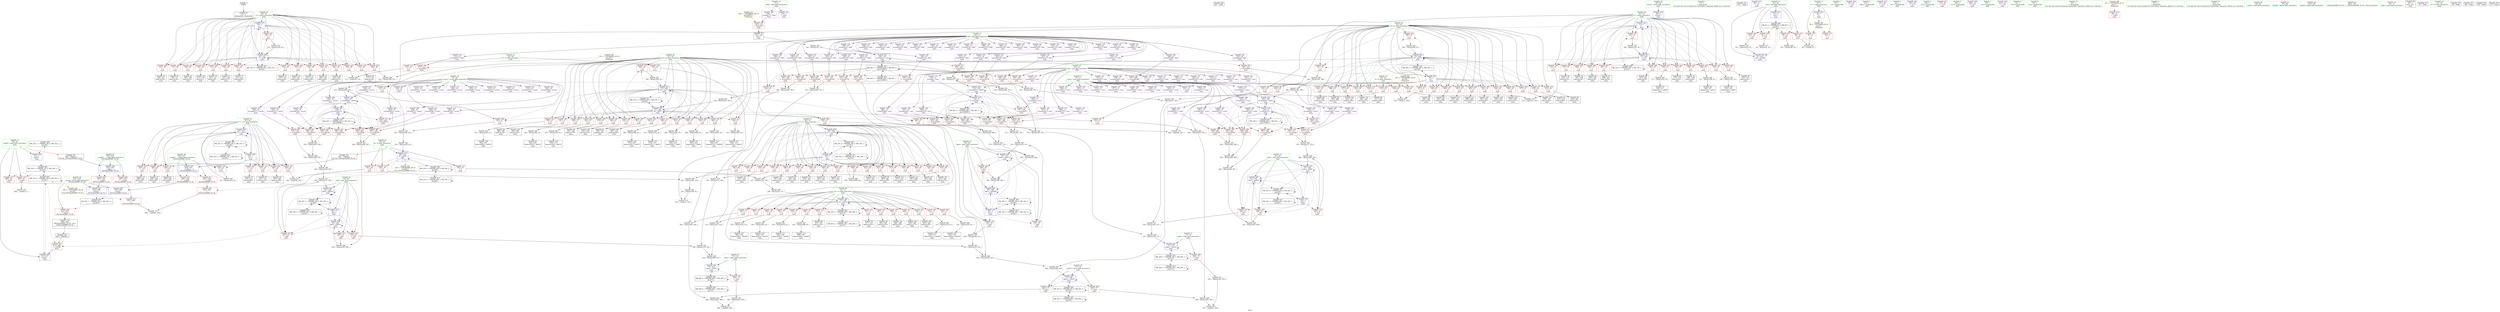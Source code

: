 digraph "SVFG" {
	label="SVFG";

	Node0x55c33f5e6cf0 [shape=record,color=grey,label="{NodeID: 0\nNullPtr}"];
	Node0x55c33f5e6cf0 -> Node0x55c33f61da80[style=solid];
	Node0x55c33f663b10 [shape=record,color=black,label="{NodeID: 609\nMR_18V_2 = PHI(MR_18V_4, MR_18V_1, )\npts\{54 \}\n}"];
	Node0x55c33f663b10 -> Node0x55c33f629560[style=dashed];
	Node0x55c33f63fc30 [shape=record,color=grey,label="{NodeID: 526\n330 = Binary(328, 329, )\n}"];
	Node0x55c33f63fc30 -> Node0x55c33f63fdb0[style=solid];
	Node0x55c33f62a0c0 [shape=record,color=blue,label="{NodeID: 443\n73\<--376\nraktx\<--sub145\nmain\n}"];
	Node0x55c33f62a0c0 -> Node0x55c33f631e60[style=dashed];
	Node0x55c33f62a0c0 -> Node0x55c33f62a0c0[style=dashed];
	Node0x55c33f62a0c0 -> Node0x55c33f661d10[style=dashed];
	Node0x55c33f631980 [shape=record,color=red,label="{NodeID: 360\n478\<--71\n\<--y2\nmain\n}"];
	Node0x55c33f631980 -> Node0x55c33f6433b0[style=solid];
	Node0x55c33f62d610 [shape=record,color=red,label="{NodeID: 277\n272\<--55\n\<--x1\nmain\n}"];
	Node0x55c33f62d610 -> Node0x55c33f620260[style=solid];
	Node0x55c33f621440 [shape=record,color=purple,label="{NodeID: 194\n270\<--15\narrayidx85\<--ssum\nmain\n}"];
	Node0x55c33f621440 -> Node0x55c33f632750[style=solid];
	Node0x55c33f61dfa0 [shape=record,color=black,label="{NodeID: 111\n480\<--479\nidxprom201\<--add200\nmain\n}"];
	Node0x55c33f61ca50 [shape=record,color=green,label="{NodeID: 28\n55\<--56\nx1\<--x1_field_insensitive\nmain\n}"];
	Node0x55c33f61ca50 -> Node0x55c33f62d3a0[style=solid];
	Node0x55c33f61ca50 -> Node0x55c33f62d470[style=solid];
	Node0x55c33f61ca50 -> Node0x55c33f62d540[style=solid];
	Node0x55c33f61ca50 -> Node0x55c33f62d610[style=solid];
	Node0x55c33f61ca50 -> Node0x55c33f62d6e0[style=solid];
	Node0x55c33f61ca50 -> Node0x55c33f62d7b0[style=solid];
	Node0x55c33f61ca50 -> Node0x55c33f62d880[style=solid];
	Node0x55c33f61ca50 -> Node0x55c33f62d950[style=solid];
	Node0x55c33f61ca50 -> Node0x55c33f62da20[style=solid];
	Node0x55c33f61ca50 -> Node0x55c33f62daf0[style=solid];
	Node0x55c33f61ca50 -> Node0x55c33f62dbc0[style=solid];
	Node0x55c33f61ca50 -> Node0x55c33f62dc90[style=solid];
	Node0x55c33f61ca50 -> Node0x55c33f62dd60[style=solid];
	Node0x55c33f61ca50 -> Node0x55c33f62de30[style=solid];
	Node0x55c33f61ca50 -> Node0x55c33f62df00[style=solid];
	Node0x55c33f61ca50 -> Node0x55c33f62dfd0[style=solid];
	Node0x55c33f61ca50 -> Node0x55c33f62e0a0[style=solid];
	Node0x55c33f61ca50 -> Node0x55c33f62e170[style=solid];
	Node0x55c33f61ca50 -> Node0x55c33f62e240[style=solid];
	Node0x55c33f61ca50 -> Node0x55c33f62e310[style=solid];
	Node0x55c33f61ca50 -> Node0x55c33f62e3e0[style=solid];
	Node0x55c33f61ca50 -> Node0x55c33f629630[style=solid];
	Node0x55c33f61ca50 -> Node0x55c33f62a810[style=solid];
	Node0x55c33f693060 [shape=record,color=black,label="{NodeID: 720\n607 = PHI()\n}"];
	Node0x55c33f642630 [shape=record,color=grey,label="{NodeID: 554\n493 = Binary(492, 93, )\n}"];
	Node0x55c33f642630 -> Node0x55c33f61e210[style=solid];
	Node0x55c33f627410 [shape=record,color=red,label="{NodeID: 388\n393\<--392\n\<--arrayidx153\nmain\n}"];
	Node0x55c33f627410 -> Node0x55c33f63e730[style=solid];
	Node0x55c33f62ecd0 [shape=record,color=red,label="{NodeID: 305\n433\<--57\n\<--x2\nmain\n}"];
	Node0x55c33f62ecd0 -> Node0x55c33f61db90[style=solid];
	Node0x55c33f622b00 [shape=record,color=purple,label="{NodeID: 222\n544\<--18\narrayidx242\<--sssum\nmain\n}"];
	Node0x55c33f622b00 -> Node0x55c33f628040[style=solid];
	Node0x55c33f6245c0 [shape=record,color=purple,label="{NodeID: 139\n160\<--10\narrayidx27\<--feld\nmain\n}"];
	Node0x55c33f61f220 [shape=record,color=black,label="{NodeID: 56\n152\<--151\nidxprom22\<--\nmain\n}"];
	Node0x55c33f63d3b0 [shape=record,color=grey,label="{NodeID: 499\n513 = Binary(512, 93, )\n}"];
	Node0x55c33f63d3b0 -> Node0x55c33f6234b0[style=solid];
	Node0x55c33f628ad0 [shape=record,color=blue,label="{NodeID: 416\n39\<--5\nretval\<--\nmain\n}"];
	Node0x55c33f630390 [shape=record,color=red,label="{NodeID: 333\n313\<--67\n\<--y77\nmain\n}"];
	Node0x55c33f630390 -> Node0x55c33f6209b0[style=solid];
	Node0x55c33f62c020 [shape=record,color=red,label="{NodeID: 250\n177\<--49\n\<--y\nmain\n}"];
	Node0x55c33f62c020 -> Node0x55c33f61f7d0[style=solid];
	Node0x55c33f625c80 [shape=record,color=purple,label="{NodeID: 167\n443\<--10\narrayidx184\<--feld\nmain\n}"];
	Node0x55c33f6208e0 [shape=record,color=black,label="{NodeID: 84\n311\<--310\nidxprom108\<--\nmain\n}"];
	Node0x55c33f617ff0 [shape=record,color=green,label="{NodeID: 1\n5\<--1\n\<--dummyObj\nCan only get source location for instruction, argument, global var or function.}"];
	Node0x55c33f664010 [shape=record,color=black,label="{NodeID: 610\nMR_20V_2 = PHI(MR_20V_4, MR_20V_1, )\npts\{56 \}\n}"];
	Node0x55c33f664010 -> Node0x55c33f629630[style=dashed];
	Node0x55c33f63fdb0 [shape=record,color=grey,label="{NodeID: 527\n331 = Binary(330, 93, )\n}"];
	Node0x55c33f63fdb0 -> Node0x55c33f644bb0[style=solid];
	Node0x55c33f62a190 [shape=record,color=blue,label="{NodeID: 444\n75\<--414\nrakty\<--sub167\nmain\n}"];
	Node0x55c33f62a190 -> Node0x55c33f631f30[style=dashed];
	Node0x55c33f62a190 -> Node0x55c33f62a190[style=dashed];
	Node0x55c33f62a190 -> Node0x55c33f662210[style=dashed];
	Node0x55c33f631a50 [shape=record,color=red,label="{NodeID: 361\n486\<--71\n\<--y2\nmain\n}"];
	Node0x55c33f631a50 -> Node0x55c33f6439b0[style=solid];
	Node0x55c33f62d6e0 [shape=record,color=red,label="{NodeID: 278\n291\<--55\n\<--x1\nmain\n}"];
	Node0x55c33f62d6e0 -> Node0x55c33f6205a0[style=solid];
	Node0x55c33f621510 [shape=record,color=purple,label="{NodeID: 195\n274\<--15\narrayidx87\<--ssum\nmain\n}"];
	Node0x55c33f61e070 [shape=record,color=black,label="{NodeID: 112\n484\<--483\nidxprom203\<--\nmain\n}"];
	Node0x55c33f61cb20 [shape=record,color=green,label="{NodeID: 29\n57\<--58\nx2\<--x2_field_insensitive\nmain\n}"];
	Node0x55c33f61cb20 -> Node0x55c33f62e4b0[style=solid];
	Node0x55c33f61cb20 -> Node0x55c33f62e580[style=solid];
	Node0x55c33f61cb20 -> Node0x55c33f62e650[style=solid];
	Node0x55c33f61cb20 -> Node0x55c33f62e720[style=solid];
	Node0x55c33f61cb20 -> Node0x55c33f62e7f0[style=solid];
	Node0x55c33f61cb20 -> Node0x55c33f62e8c0[style=solid];
	Node0x55c33f61cb20 -> Node0x55c33f62e990[style=solid];
	Node0x55c33f61cb20 -> Node0x55c33f62ea60[style=solid];
	Node0x55c33f61cb20 -> Node0x55c33f62eb30[style=solid];
	Node0x55c33f61cb20 -> Node0x55c33f62ec00[style=solid];
	Node0x55c33f61cb20 -> Node0x55c33f62ecd0[style=solid];
	Node0x55c33f61cb20 -> Node0x55c33f62eda0[style=solid];
	Node0x55c33f61cb20 -> Node0x55c33f62ee70[style=solid];
	Node0x55c33f61cb20 -> Node0x55c33f62ef40[style=solid];
	Node0x55c33f61cb20 -> Node0x55c33f62f010[style=solid];
	Node0x55c33f61cb20 -> Node0x55c33f62f0e0[style=solid];
	Node0x55c33f61cb20 -> Node0x55c33f62f1b0[style=solid];
	Node0x55c33f61cb20 -> Node0x55c33f62f280[style=solid];
	Node0x55c33f61cb20 -> Node0x55c33f62f350[style=solid];
	Node0x55c33f61cb20 -> Node0x55c33f62f420[style=solid];
	Node0x55c33f61cb20 -> Node0x55c33f629700[style=solid];
	Node0x55c33f61cb20 -> Node0x55c33f62a740[style=solid];
	Node0x55c33f693160 [shape=record,color=black,label="{NodeID: 721\n611 = PHI()\n}"];
	Node0x55c33f6427b0 [shape=record,color=grey,label="{NodeID: 555\n491 = Binary(482, 490, )\n}"];
	Node0x55c33f6427b0 -> Node0x55c33f642f30[style=solid];
	Node0x55c33f6274e0 [shape=record,color=red,label="{NodeID: 389\n404\<--403\n\<--arrayidx160\nmain\n}"];
	Node0x55c33f6274e0 -> Node0x55c33f63f930[style=solid];
	Node0x55c33f62eda0 [shape=record,color=red,label="{NodeID: 306\n441\<--57\n\<--x2\nmain\n}"];
	Node0x55c33f62eda0 -> Node0x55c33f61dd30[style=solid];
	Node0x55c33f622bd0 [shape=record,color=purple,label="{NodeID: 223\n80\<--21\n\<--.str\nmain\n}"];
	Node0x55c33f624690 [shape=record,color=purple,label="{NodeID: 140\n163\<--10\narrayidx29\<--feld\nmain\n}"];
	Node0x55c33f624690 -> Node0x55c33f632340[style=solid];
	Node0x55c33f61f2f0 [shape=record,color=black,label="{NodeID: 57\n155\<--154\nidxprom24\<--\nmain\n}"];
	Node0x55c33f63d530 [shape=record,color=grey,label="{NodeID: 500\n510 = Binary(509, 508, )\n}"];
	Node0x55c33f63d530 -> Node0x55c33f62a400[style=solid];
	Node0x55c33f628ba0 [shape=record,color=blue,label="{NodeID: 417\n41\<--5\ntest\<--\nmain\n}"];
	Node0x55c33f628ba0 -> Node0x55c33f662c10[style=dashed];
	Node0x55c33f630460 [shape=record,color=red,label="{NodeID: 334\n322\<--67\n\<--y77\nmain\n}"];
	Node0x55c33f630460 -> Node0x55c33f63d9b0[style=solid];
	Node0x55c33f62c0f0 [shape=record,color=red,label="{NodeID: 251\n185\<--49\n\<--y\nmain\n}"];
	Node0x55c33f62c0f0 -> Node0x55c33f61f970[style=solid];
	Node0x55c33f625d50 [shape=record,color=purple,label="{NodeID: 168\n446\<--10\narrayidx186\<--feld\nmain\n}"];
	Node0x55c33f625d50 -> Node0x55c33f6278f0[style=solid];
	Node0x55c33f6209b0 [shape=record,color=black,label="{NodeID: 85\n314\<--313\nidxprom110\<--\nmain\n}"];
	Node0x55c33f61b830 [shape=record,color=green,label="{NodeID: 2\n21\<--1\n.str\<--dummyObj\nGlob }"];
	Node0x55c33f664510 [shape=record,color=black,label="{NodeID: 611\nMR_22V_2 = PHI(MR_22V_3, MR_22V_1, )\npts\{58 \}\n}"];
	Node0x55c33f664510 -> Node0x55c33f629700[style=dashed];
	Node0x55c33f664510 -> Node0x55c33f664510[style=dashed];
	Node0x55c33f63ff30 [shape=record,color=grey,label="{NodeID: 528\n300 = Binary(299, 298, )\n}"];
	Node0x55c33f63ff30 -> Node0x55c33f629cb0[style=solid];
	Node0x55c33f62a260 [shape=record,color=blue,label="{NodeID: 445\n77\<--448\nraktw\<--sub187\nmain\n}"];
	Node0x55c33f62a260 -> Node0x55c33f632000[style=dashed];
	Node0x55c33f62a260 -> Node0x55c33f6320d0[style=dashed];
	Node0x55c33f62a260 -> Node0x55c33f62a260[style=dashed];
	Node0x55c33f62a260 -> Node0x55c33f662710[style=dashed];
	Node0x55c33f631b20 [shape=record,color=red,label="{NodeID: 362\n516\<--71\n\<--y2\nmain\n}"];
	Node0x55c33f631b20 -> Node0x55c33f63e2b0[style=solid];
	Node0x55c33f62d7b0 [shape=record,color=red,label="{NodeID: 279\n310\<--55\n\<--x1\nmain\n}"];
	Node0x55c33f62d7b0 -> Node0x55c33f6208e0[style=solid];
	Node0x55c33f6215e0 [shape=record,color=purple,label="{NodeID: 196\n277\<--15\narrayidx89\<--ssum\nmain\n}"];
	Node0x55c33f6215e0 -> Node0x55c33f632820[style=solid];
	Node0x55c33f61e140 [shape=record,color=black,label="{NodeID: 113\n488\<--487\nidxprom206\<--add205\nmain\n}"];
	Node0x55c33f61cbf0 [shape=record,color=green,label="{NodeID: 30\n59\<--60\nK\<--K_field_insensitive\nmain\n|{|<s4>6}}"];
	Node0x55c33f61cbf0 -> Node0x55c33f62f4f0[style=solid];
	Node0x55c33f61cbf0 -> Node0x55c33f62f5c0[style=solid];
	Node0x55c33f61cbf0 -> Node0x55c33f62f690[style=solid];
	Node0x55c33f61cbf0 -> Node0x55c33f6297d0[style=solid];
	Node0x55c33f61cbf0:s4 -> Node0x55c33f693550[style=solid,color=red];
	Node0x55c33f693260 [shape=record,color=black,label="{NodeID: 722\n468 = PHI(629, )\n}"];
	Node0x55c33f693260 -> Node0x55c33f6279c0[style=solid];
	Node0x55c33f642930 [shape=record,color=grey,label="{NodeID: 556\n460 = Binary(243, 459, )\n}"];
	Node0x55c33f642930 -> Node0x55c33f644430[style=solid];
	Node0x55c33f6275b0 [shape=record,color=red,label="{NodeID: 390\n411\<--410\n\<--arrayidx164\nmain\n}"];
	Node0x55c33f6275b0 -> Node0x55c33f63f930[style=solid];
	Node0x55c33f62ee70 [shape=record,color=red,label="{NodeID: 307\n453\<--57\n\<--x2\nmain\n}"];
	Node0x55c33f62ee70 -> Node0x55c33f643230[style=solid];
	Node0x55c33f622ca0 [shape=record,color=purple,label="{NodeID: 224\n95\<--24\n\<--.str.1\nmain\n}"];
	Node0x55c33f624760 [shape=record,color=purple,label="{NodeID: 141\n184\<--10\narrayidx41\<--feld\nmain\n}"];
	Node0x55c33f61f3c0 [shape=record,color=black,label="{NodeID: 58\n159\<--158\nidxprom26\<--\nmain\n}"];
	Node0x55c33f63d6b0 [shape=record,color=grey,label="{NodeID: 501\n508 = Binary(500, 507, )\n}"];
	Node0x55c33f63d6b0 -> Node0x55c33f63d530[style=solid];
	Node0x55c33f628c70 [shape=record,color=blue,label="{NodeID: 418\n49\<--5\ny\<--\nmain\n}"];
	Node0x55c33f628c70 -> Node0x55c33f62b9a0[style=dashed];
	Node0x55c33f628c70 -> Node0x55c33f62ba70[style=dashed];
	Node0x55c33f628c70 -> Node0x55c33f62bb40[style=dashed];
	Node0x55c33f628c70 -> Node0x55c33f62bc10[style=dashed];
	Node0x55c33f628c70 -> Node0x55c33f62bce0[style=dashed];
	Node0x55c33f628c70 -> Node0x55c33f62bdb0[style=dashed];
	Node0x55c33f628c70 -> Node0x55c33f62be80[style=dashed];
	Node0x55c33f628c70 -> Node0x55c33f62bf50[style=dashed];
	Node0x55c33f628c70 -> Node0x55c33f62c020[style=dashed];
	Node0x55c33f628c70 -> Node0x55c33f62c0f0[style=dashed];
	Node0x55c33f628c70 -> Node0x55c33f62c1c0[style=dashed];
	Node0x55c33f628c70 -> Node0x55c33f62c290[style=dashed];
	Node0x55c33f628c70 -> Node0x55c33f62c360[style=dashed];
	Node0x55c33f628c70 -> Node0x55c33f62c430[style=dashed];
	Node0x55c33f628c70 -> Node0x55c33f62c500[style=dashed];
	Node0x55c33f628c70 -> Node0x55c33f62c5d0[style=dashed];
	Node0x55c33f628c70 -> Node0x55c33f629490[style=dashed];
	Node0x55c33f628c70 -> Node0x55c33f663110[style=dashed];
	Node0x55c33f630530 [shape=record,color=red,label="{NodeID: 335\n328\<--69\n\<--y1\nmain\n}"];
	Node0x55c33f630530 -> Node0x55c33f63fc30[style=solid];
	Node0x55c33f62c1c0 [shape=record,color=red,label="{NodeID: 252\n195\<--49\n\<--y\nmain\n}"];
	Node0x55c33f62c1c0 -> Node0x55c33f61fb10[style=solid];
	Node0x55c33f625e20 [shape=record,color=purple,label="{NodeID: 169\n118\<--12\n\<--sum\nmain\n}"];
	Node0x55c33f620a80 [shape=record,color=black,label="{NodeID: 86\n343\<--342\nidxprom124\<--\nmain\n}"];
	Node0x55c33f5ec680 [shape=record,color=green,label="{NodeID: 3\n23\<--1\nstderr\<--dummyObj\nGlob }"];
	Node0x55c33f664a10 [shape=record,color=black,label="{NodeID: 612\nMR_24V_2 = PHI(MR_24V_3, MR_24V_1, )\npts\{60 \}\n}"];
	Node0x55c33f664a10 -> Node0x55c33f65fa10[style=dashed];
	Node0x55c33f664a10 -> Node0x55c33f664a10[style=dashed];
	Node0x55c33f6400b0 [shape=record,color=grey,label="{NodeID: 529\n376 = Binary(358, 375, )\n}"];
	Node0x55c33f6400b0 -> Node0x55c33f62a0c0[style=solid];
	Node0x55c33f62a330 [shape=record,color=blue,label="{NodeID: 446\n53\<--471\nmaxK\<--\nmain\n}"];
	Node0x55c33f62a330 -> Node0x55c33f66e820[style=dashed];
	Node0x55c33f631bf0 [shape=record,color=red,label="{NodeID: 363\n524\<--71\n\<--y2\nmain\n}"];
	Node0x55c33f631bf0 -> Node0x55c33f63cf30[style=solid];
	Node0x55c33f62d880 [shape=record,color=red,label="{NodeID: 280\n341\<--55\n\<--x1\nmain\n}"];
	Node0x55c33f62d880 -> Node0x55c33f640fb0[style=solid];
	Node0x55c33f6216b0 [shape=record,color=purple,label="{NodeID: 197\n477\<--15\narrayidx199\<--ssum\nmain\n}"];
	Node0x55c33f61e210 [shape=record,color=black,label="{NodeID: 114\n494\<--493\nidxprom210\<--add209\nmain\n}"];
	Node0x55c33f61ccc0 [shape=record,color=green,label="{NodeID: 31\n61\<--62\naktx\<--aktx_field_insensitive\nmain\n}"];
	Node0x55c33f61ccc0 -> Node0x55c33f62f760[style=solid];
	Node0x55c33f61ccc0 -> Node0x55c33f62f830[style=solid];
	Node0x55c33f61ccc0 -> Node0x55c33f62f900[style=solid];
	Node0x55c33f61ccc0 -> Node0x55c33f6298a0[style=solid];
	Node0x55c33f61ccc0 -> Node0x55c33f629be0[style=solid];
	Node0x55c33f61ccc0 -> Node0x55c33f62a400[style=solid];
	Node0x55c33f693450 [shape=record,color=black,label="{NodeID: 723\n630 = PHI(53, )\n0th arg _ZSt3maxIiERKT_S2_S2_ }"];
	Node0x55c33f693450 -> Node0x55c33f62a9b0[style=solid];
	Node0x55c33f642ab0 [shape=record,color=grey,label="{NodeID: 557\n463 = Binary(461, 462, )\n}"];
	Node0x55c33f642ab0 -> Node0x55c33f6424b0[style=solid];
	Node0x55c33f627680 [shape=record,color=red,label="{NodeID: 391\n423\<--422\n\<--arrayidx171\nmain\n}"];
	Node0x55c33f627680 -> Node0x55c33f6418b0[style=solid];
	Node0x55c33f62ef40 [shape=record,color=red,label="{NodeID: 308\n474\<--57\n\<--x2\nmain\n}"];
	Node0x55c33f62ef40 -> Node0x55c33f643530[style=solid];
	Node0x55c33f622d70 [shape=record,color=purple,label="{NodeID: 225\n101\<--26\n\<--.str.2\nmain\n}"];
	Node0x55c33f624830 [shape=record,color=purple,label="{NodeID: 142\n187\<--10\narrayidx43\<--feld\nmain\n}"];
	Node0x55c33f624830 -> Node0x55c33f6324e0[style=solid];
	Node0x55c33f61f490 [shape=record,color=black,label="{NodeID: 59\n162\<--161\nidxprom28\<--\nmain\n}"];
	Node0x55c33f63d830 [shape=record,color=grey,label="{NodeID: 502\n217 = Binary(216, 93, )\n}"];
	Node0x55c33f63d830 -> Node0x55c33f61ff20[style=solid];
	Node0x55c33f628d40 [shape=record,color=blue,label="{NodeID: 419\n119\<--5\narrayidx\<--\nmain\n}"];
	Node0x55c33f628d40 -> Node0x55c33f632270[style=dashed];
	Node0x55c33f628d40 -> Node0x55c33f632a90[style=dashed];
	Node0x55c33f628d40 -> Node0x55c33f632b60[style=dashed];
	Node0x55c33f628d40 -> Node0x55c33f628110[style=dashed];
	Node0x55c33f628d40 -> Node0x55c33f6281e0[style=dashed];
	Node0x55c33f628d40 -> Node0x55c33f6282b0[style=dashed];
	Node0x55c33f628d40 -> Node0x55c33f628380[style=dashed];
	Node0x55c33f628d40 -> Node0x55c33f628d40[style=dashed];
	Node0x55c33f628d40 -> Node0x55c33f629150[style=dashed];
	Node0x55c33f628d40 -> Node0x55c33f668110[style=dashed];
	Node0x55c33f630600 [shape=record,color=red,label="{NodeID: 336\n335\<--69\n\<--y1\nmain\n}"];
	Node0x55c33f630600 -> Node0x55c33f63c630[style=solid];
	Node0x55c33f62c290 [shape=record,color=red,label="{NodeID: 253\n202\<--49\n\<--y\nmain\n}"];
	Node0x55c33f62c290 -> Node0x55c33f61fcb0[style=solid];
	Node0x55c33f625ef0 [shape=record,color=purple,label="{NodeID: 170\n119\<--12\narrayidx\<--sum\nmain\n}"];
	Node0x55c33f625ef0 -> Node0x55c33f628d40[style=solid];
	Node0x55c33f620b50 [shape=record,color=black,label="{NodeID: 87\n346\<--345\nidxprom126\<--\nmain\n}"];
	Node0x55c33f5eb580 [shape=record,color=green,label="{NodeID: 4\n24\<--1\n.str.1\<--dummyObj\nGlob }"];
	Node0x55c33f664f10 [shape=record,color=black,label="{NodeID: 613\nMR_26V_2 = PHI(MR_26V_3, MR_26V_1, )\npts\{62 \}\n}"];
	Node0x55c33f664f10 -> Node0x55c33f65ff10[style=dashed];
	Node0x55c33f664f10 -> Node0x55c33f664f10[style=dashed];
	Node0x55c33f640230 [shape=record,color=grey,label="{NodeID: 530\n375 = Binary(359, 374, )\n}"];
	Node0x55c33f640230 -> Node0x55c33f6400b0[style=solid];
	Node0x55c33f62a400 [shape=record,color=blue,label="{NodeID: 447\n61\<--510\naktx\<--add220\nmain\n}"];
	Node0x55c33f62a400 -> Node0x55c33f62f830[style=dashed];
	Node0x55c33f62a400 -> Node0x55c33f62f900[style=dashed];
	Node0x55c33f62a400 -> Node0x55c33f62a400[style=dashed];
	Node0x55c33f62a400 -> Node0x55c33f65ff10[style=dashed];
	Node0x55c33f631cc0 [shape=record,color=red,label="{NodeID: 364\n554\<--71\n\<--y2\nmain\n}"];
	Node0x55c33f631cc0 -> Node0x55c33f63ebb0[style=solid];
	Node0x55c33f62d950 [shape=record,color=red,label="{NodeID: 281\n342\<--55\n\<--x1\nmain\n}"];
	Node0x55c33f62d950 -> Node0x55c33f620a80[style=solid];
	Node0x55c33f621780 [shape=record,color=purple,label="{NodeID: 198\n481\<--15\narrayidx202\<--ssum\nmain\n}"];
	Node0x55c33f621780 -> Node0x55c33f627a90[style=solid];
	Node0x55c33f6232c0 [shape=record,color=black,label="{NodeID: 115\n497\<--496\nidxprom212\<--\nmain\n}"];
	Node0x55c33f61cd90 [shape=record,color=green,label="{NodeID: 32\n63\<--64\nakty\<--akty_field_insensitive\nmain\n}"];
	Node0x55c33f61cd90 -> Node0x55c33f62f9d0[style=solid];
	Node0x55c33f61cd90 -> Node0x55c33f62faa0[style=solid];
	Node0x55c33f61cd90 -> Node0x55c33f62fb70[style=solid];
	Node0x55c33f61cd90 -> Node0x55c33f629970[style=solid];
	Node0x55c33f61cd90 -> Node0x55c33f629cb0[style=solid];
	Node0x55c33f61cd90 -> Node0x55c33f62a4d0[style=solid];
	Node0x55c33f693550 [shape=record,color=black,label="{NodeID: 724\n631 = PHI(59, )\n1st arg _ZSt3maxIiERKT_S2_S2_ }"];
	Node0x55c33f693550 -> Node0x55c33f62aa80[style=solid];
	Node0x55c33f642c30 [shape=record,color=grey,label="{NodeID: 558\n456 = Binary(454, 455, )\n}"];
	Node0x55c33f642c30 -> Node0x55c33f644a30[style=solid];
	Node0x55c33f627750 [shape=record,color=red,label="{NodeID: 392\n431\<--430\n\<--arrayidx176\nmain\n}"];
	Node0x55c33f627750 -> Node0x55c33f641430[style=solid];
	Node0x55c33f62f010 [shape=record,color=red,label="{NodeID: 309\n492\<--57\n\<--x2\nmain\n}"];
	Node0x55c33f62f010 -> Node0x55c33f642630[style=solid];
	Node0x55c33f622e40 [shape=record,color=purple,label="{NodeID: 226\n105\<--28\n\<--.str.3\nmain\n}"];
	Node0x55c33f624900 [shape=record,color=purple,label="{NodeID: 143\n209\<--10\narrayidx55\<--feld\nmain\n}"];
	Node0x55c33f61f560 [shape=record,color=black,label="{NodeID: 60\n168\<--167\nidxprom32\<--add31\nmain\n}"];
	Node0x55c33f63d9b0 [shape=record,color=grey,label="{NodeID: 503\n323 = Binary(322, 93, )\n}"];
	Node0x55c33f63d9b0 -> Node0x55c33f629e50[style=solid];
	Node0x55c33f628e10 [shape=record,color=blue,label="{NodeID: 420\n124\<--5\narrayidx10\<--\nmain\n}"];
	Node0x55c33f628e10 -> Node0x55c33f632410[style=dashed];
	Node0x55c33f628e10 -> Node0x55c33f632750[style=dashed];
	Node0x55c33f628e10 -> Node0x55c33f632820[style=dashed];
	Node0x55c33f628e10 -> Node0x55c33f627a90[style=dashed];
	Node0x55c33f628e10 -> Node0x55c33f627b60[style=dashed];
	Node0x55c33f628e10 -> Node0x55c33f627c30[style=dashed];
	Node0x55c33f628e10 -> Node0x55c33f627d00[style=dashed];
	Node0x55c33f628e10 -> Node0x55c33f628e10[style=dashed];
	Node0x55c33f628e10 -> Node0x55c33f629220[style=dashed];
	Node0x55c33f628e10 -> Node0x55c33f668610[style=dashed];
	Node0x55c33f6306d0 [shape=record,color=red,label="{NodeID: 337\n345\<--69\n\<--y1\nmain\n}"];
	Node0x55c33f6306d0 -> Node0x55c33f620b50[style=solid];
	Node0x55c33f62c360 [shape=record,color=red,label="{NodeID: 254\n206\<--49\n\<--y\nmain\n}"];
	Node0x55c33f62c360 -> Node0x55c33f63de30[style=solid];
	Node0x55c33f625fc0 [shape=record,color=purple,label="{NodeID: 171\n153\<--12\narrayidx23\<--sum\nmain\n}"];
	Node0x55c33f620c20 [shape=record,color=black,label="{NodeID: 88\n350\<--349\nidxprom128\<--\nmain\n}"];
	Node0x55c33f5eb6b0 [shape=record,color=green,label="{NodeID: 5\n26\<--1\n.str.2\<--dummyObj\nGlob }"];
	Node0x55c33f665410 [shape=record,color=black,label="{NodeID: 614\nMR_28V_2 = PHI(MR_28V_3, MR_28V_1, )\npts\{64 \}\n}"];
	Node0x55c33f665410 -> Node0x55c33f660410[style=dashed];
	Node0x55c33f665410 -> Node0x55c33f665410[style=dashed];
	Node0x55c33f6403b0 [shape=record,color=grey,label="{NodeID: 531\n298 = Binary(290, 297, )\n}"];
	Node0x55c33f6403b0 -> Node0x55c33f63ff30[style=solid];
	Node0x55c33f62a4d0 [shape=record,color=blue,label="{NodeID: 448\n63\<--548\nakty\<--add244\nmain\n}"];
	Node0x55c33f62a4d0 -> Node0x55c33f62faa0[style=dashed];
	Node0x55c33f62a4d0 -> Node0x55c33f62fb70[style=dashed];
	Node0x55c33f62a4d0 -> Node0x55c33f62a4d0[style=dashed];
	Node0x55c33f62a4d0 -> Node0x55c33f660410[style=dashed];
	Node0x55c33f631d90 [shape=record,color=red,label="{NodeID: 365\n562\<--71\n\<--y2\nmain\n}"];
	Node0x55c33f631d90 -> Node0x55c33f63f4b0[style=solid];
	Node0x55c33f62da20 [shape=record,color=red,label="{NodeID: 282\n349\<--55\n\<--x1\nmain\n}"];
	Node0x55c33f62da20 -> Node0x55c33f620c20[style=solid];
	Node0x55c33f621850 [shape=record,color=purple,label="{NodeID: 199\n485\<--15\narrayidx204\<--ssum\nmain\n}"];
	Node0x55c33f623350 [shape=record,color=black,label="{NodeID: 116\n502\<--501\nidxprom215\<--\nmain\n}"];
	Node0x55c33f61ce60 [shape=record,color=green,label="{NodeID: 33\n65\<--66\naktw\<--aktw_field_insensitive\nmain\n}"];
	Node0x55c33f61ce60 -> Node0x55c33f62fc40[style=solid];
	Node0x55c33f61ce60 -> Node0x55c33f62fd10[style=solid];
	Node0x55c33f61ce60 -> Node0x55c33f62fde0[style=solid];
	Node0x55c33f61ce60 -> Node0x55c33f629a40[style=solid];
	Node0x55c33f61ce60 -> Node0x55c33f629d80[style=solid];
	Node0x55c33f61ce60 -> Node0x55c33f62a5a0[style=solid];
	Node0x55c33f66e820 [shape=record,color=black,label="{NodeID: 642\nMR_18V_6 = PHI(MR_18V_8, MR_18V_5, )\npts\{54 \}\n|{|<s4>6}}"];
	Node0x55c33f66e820 -> Node0x55c33f6279c0[style=dashed];
	Node0x55c33f66e820 -> Node0x55c33f62a330[style=dashed];
	Node0x55c33f66e820 -> Node0x55c33f65ab10[style=dashed];
	Node0x55c33f66e820 -> Node0x55c33f66e820[style=dashed];
	Node0x55c33f66e820:s4 -> Node0x55c33f672200[style=dashed,color=red];
	Node0x55c33f642db0 [shape=record,color=grey,label="{NodeID: 559\n615 = Binary(614, 93, )\n}"];
	Node0x55c33f642db0 -> Node0x55c33f62a8e0[style=solid];
	Node0x55c33f627820 [shape=record,color=red,label="{NodeID: 393\n439\<--438\n\<--arrayidx181\nmain\n}"];
	Node0x55c33f627820 -> Node0x55c33f643b30[style=solid];
	Node0x55c33f62f0e0 [shape=record,color=red,label="{NodeID: 310\n512\<--57\n\<--x2\nmain\n}"];
	Node0x55c33f62f0e0 -> Node0x55c33f63d3b0[style=solid];
	Node0x55c33f622f10 [shape=record,color=purple,label="{NodeID: 227\n113\<--30\n\<--.str.4\nmain\n}"];
	Node0x55c33f6249d0 [shape=record,color=purple,label="{NodeID: 144\n212\<--10\narrayidx57\<--feld\nmain\n}"];
	Node0x55c33f6249d0 -> Node0x55c33f632680[style=solid];
	Node0x55c33f61f630 [shape=record,color=black,label="{NodeID: 61\n171\<--170\nidxprom34\<--\nmain\n}"];
	Node0x55c33f63db30 [shape=record,color=grey,label="{NodeID: 504\n189 = Binary(181, 188, )\n}"];
	Node0x55c33f63db30 -> Node0x55c33f63f1b0[style=solid];
	Node0x55c33f628ee0 [shape=record,color=blue,label="{NodeID: 421\n129\<--5\narrayidx12\<--\nmain\n}"];
	Node0x55c33f628ee0 -> Node0x55c33f6325b0[style=dashed];
	Node0x55c33f628ee0 -> Node0x55c33f6328f0[style=dashed];
	Node0x55c33f628ee0 -> Node0x55c33f6329c0[style=dashed];
	Node0x55c33f628ee0 -> Node0x55c33f627dd0[style=dashed];
	Node0x55c33f628ee0 -> Node0x55c33f627ea0[style=dashed];
	Node0x55c33f628ee0 -> Node0x55c33f627f70[style=dashed];
	Node0x55c33f628ee0 -> Node0x55c33f628040[style=dashed];
	Node0x55c33f628ee0 -> Node0x55c33f628ee0[style=dashed];
	Node0x55c33f628ee0 -> Node0x55c33f6292f0[style=dashed];
	Node0x55c33f628ee0 -> Node0x55c33f668b10[style=dashed];
	Node0x55c33f6307a0 [shape=record,color=red,label="{NodeID: 338\n363\<--69\n\<--y1\nmain\n}"];
	Node0x55c33f6307a0 -> Node0x55c33f620e90[style=solid];
	Node0x55c33f62c430 [shape=record,color=red,label="{NodeID: 255\n210\<--49\n\<--y\nmain\n}"];
	Node0x55c33f62c430 -> Node0x55c33f61fe50[style=solid];
	Node0x55c33f626090 [shape=record,color=purple,label="{NodeID: 172\n156\<--12\narrayidx25\<--sum\nmain\n}"];
	Node0x55c33f626090 -> Node0x55c33f632270[style=solid];
	Node0x55c33f620cf0 [shape=record,color=black,label="{NodeID: 89\n353\<--352\nidxprom130\<--\nmain\n}"];
	Node0x55c33f5eb740 [shape=record,color=green,label="{NodeID: 6\n28\<--1\n.str.3\<--dummyObj\nGlob }"];
	Node0x55c33f665910 [shape=record,color=black,label="{NodeID: 615\nMR_30V_2 = PHI(MR_30V_3, MR_30V_1, )\npts\{66 \}\n}"];
	Node0x55c33f665910 -> Node0x55c33f660910[style=dashed];
	Node0x55c33f665910 -> Node0x55c33f665910[style=dashed];
	Node0x55c33f640530 [shape=record,color=grey,label="{NodeID: 532\n165 = Binary(157, 164, )\n}"];
	Node0x55c33f640530 -> Node0x55c33f629150[style=solid];
	Node0x55c33f62a5a0 [shape=record,color=blue,label="{NodeID: 449\n65\<--586\naktw\<--add268\nmain\n}"];
	Node0x55c33f62a5a0 -> Node0x55c33f62fd10[style=dashed];
	Node0x55c33f62a5a0 -> Node0x55c33f62fde0[style=dashed];
	Node0x55c33f62a5a0 -> Node0x55c33f62a5a0[style=dashed];
	Node0x55c33f62a5a0 -> Node0x55c33f660910[style=dashed];
	Node0x55c33f631e60 [shape=record,color=red,label="{NodeID: 366\n450\<--73\n\<--raktx\nmain\n}"];
	Node0x55c33f631e60 -> Node0x55c33f6430b0[style=solid];
	Node0x55c33f62daf0 [shape=record,color=red,label="{NodeID: 283\n380\<--55\n\<--x1\nmain\n}"];
	Node0x55c33f62daf0 -> Node0x55c33f621100[style=solid];
	Node0x55c33f621920 [shape=record,color=purple,label="{NodeID: 200\n489\<--15\narrayidx207\<--ssum\nmain\n}"];
	Node0x55c33f621920 -> Node0x55c33f627b60[style=solid];
	Node0x55c33f6233e0 [shape=record,color=black,label="{NodeID: 117\n505\<--504\nidxprom217\<--\nmain\n}"];
	Node0x55c33f61cf30 [shape=record,color=green,label="{NodeID: 34\n67\<--68\ny77\<--y77_field_insensitive\nmain\n}"];
	Node0x55c33f61cf30 -> Node0x55c33f62feb0[style=solid];
	Node0x55c33f61cf30 -> Node0x55c33f62ff80[style=solid];
	Node0x55c33f61cf30 -> Node0x55c33f630050[style=solid];
	Node0x55c33f61cf30 -> Node0x55c33f630120[style=solid];
	Node0x55c33f61cf30 -> Node0x55c33f6301f0[style=solid];
	Node0x55c33f61cf30 -> Node0x55c33f6302c0[style=solid];
	Node0x55c33f61cf30 -> Node0x55c33f630390[style=solid];
	Node0x55c33f61cf30 -> Node0x55c33f630460[style=solid];
	Node0x55c33f61cf30 -> Node0x55c33f629b10[style=solid];
	Node0x55c33f61cf30 -> Node0x55c33f629e50[style=solid];
	Node0x55c33f642f30 [shape=record,color=grey,label="{NodeID: 560\n500 = Binary(491, 499, )\n}"];
	Node0x55c33f642f30 -> Node0x55c33f63d6b0[style=solid];
	Node0x55c33f6278f0 [shape=record,color=red,label="{NodeID: 394\n447\<--446\n\<--arrayidx186\nmain\n}"];
	Node0x55c33f6278f0 -> Node0x55c33f6436b0[style=solid];
	Node0x55c33f62f1b0 [shape=record,color=red,label="{NodeID: 311\n530\<--57\n\<--x2\nmain\n}"];
	Node0x55c33f62f1b0 -> Node0x55c33f63cab0[style=solid];
	Node0x55c33f622fe0 [shape=record,color=purple,label="{NodeID: 228\n606\<--32\n\<--.str.5\nmain\n}"];
	Node0x55c33f624aa0 [shape=record,color=purple,label="{NodeID: 145\n344\<--10\narrayidx125\<--feld\nmain\n}"];
	Node0x55c33f61f700 [shape=record,color=black,label="{NodeID: 62\n175\<--174\nidxprom36\<--\nmain\n}"];
	Node0x55c33f63dcb0 [shape=record,color=grey,label="{NodeID: 505\n215 = Binary(205, 214, )\n}"];
	Node0x55c33f63dcb0 -> Node0x55c33f6292f0[style=solid];
	Node0x55c33f628fb0 [shape=record,color=blue,label="{NodeID: 422\n51\<--5\nx\<--\nmain\n}"];
	Node0x55c33f628fb0 -> Node0x55c33f62c6a0[style=dashed];
	Node0x55c33f628fb0 -> Node0x55c33f62c770[style=dashed];
	Node0x55c33f628fb0 -> Node0x55c33f62c840[style=dashed];
	Node0x55c33f628fb0 -> Node0x55c33f62c910[style=dashed];
	Node0x55c33f628fb0 -> Node0x55c33f62c9e0[style=dashed];
	Node0x55c33f628fb0 -> Node0x55c33f62cab0[style=dashed];
	Node0x55c33f628fb0 -> Node0x55c33f62cb80[style=dashed];
	Node0x55c33f628fb0 -> Node0x55c33f62cc50[style=dashed];
	Node0x55c33f628fb0 -> Node0x55c33f62cd20[style=dashed];
	Node0x55c33f628fb0 -> Node0x55c33f62cdf0[style=dashed];
	Node0x55c33f628fb0 -> Node0x55c33f62cec0[style=dashed];
	Node0x55c33f628fb0 -> Node0x55c33f62cf90[style=dashed];
	Node0x55c33f628fb0 -> Node0x55c33f62d060[style=dashed];
	Node0x55c33f628fb0 -> Node0x55c33f62d130[style=dashed];
	Node0x55c33f628fb0 -> Node0x55c33f628fb0[style=dashed];
	Node0x55c33f628fb0 -> Node0x55c33f6293c0[style=dashed];
	Node0x55c33f628fb0 -> Node0x55c33f663610[style=dashed];
	Node0x55c33f630870 [shape=record,color=red,label="{NodeID: 339\n379\<--69\n\<--y1\nmain\n}"];
	Node0x55c33f630870 -> Node0x55c33f63e430[style=solid];
	Node0x55c33f62c500 [shape=record,color=red,label="{NodeID: 256\n220\<--49\n\<--y\nmain\n}"];
	Node0x55c33f62c500 -> Node0x55c33f61fff0[style=solid];
	Node0x55c33f626160 [shape=record,color=purple,label="{NodeID: 173\n169\<--12\narrayidx33\<--sum\nmain\n}"];
	Node0x55c33f620dc0 [shape=record,color=black,label="{NodeID: 90\n361\<--360\nidxprom135\<--\nmain\n}"];
	Node0x55c33f5e7670 [shape=record,color=green,label="{NodeID: 7\n30\<--1\n.str.4\<--dummyObj\nGlob }"];
	Node0x55c33f665e10 [shape=record,color=black,label="{NodeID: 616\nMR_32V_2 = PHI(MR_32V_3, MR_32V_1, )\npts\{68 \}\n}"];
	Node0x55c33f665e10 -> Node0x55c33f660e10[style=dashed];
	Node0x55c33f665e10 -> Node0x55c33f665e10[style=dashed];
	Node0x55c33f6406b0 [shape=record,color=grey,label="{NodeID: 533\n374 = Binary(366, 373, )\n}"];
	Node0x55c33f6406b0 -> Node0x55c33f640230[style=solid];
	Node0x55c33f62a670 [shape=record,color=blue,label="{NodeID: 450\n69\<--590\ny1\<--inc270\nmain\n}"];
	Node0x55c33f62a670 -> Node0x55c33f630530[style=dashed];
	Node0x55c33f62a670 -> Node0x55c33f630600[style=dashed];
	Node0x55c33f62a670 -> Node0x55c33f6306d0[style=dashed];
	Node0x55c33f62a670 -> Node0x55c33f6307a0[style=dashed];
	Node0x55c33f62a670 -> Node0x55c33f630870[style=dashed];
	Node0x55c33f62a670 -> Node0x55c33f630940[style=dashed];
	Node0x55c33f62a670 -> Node0x55c33f630a10[style=dashed];
	Node0x55c33f62a670 -> Node0x55c33f630ae0[style=dashed];
	Node0x55c33f62a670 -> Node0x55c33f630bb0[style=dashed];
	Node0x55c33f62a670 -> Node0x55c33f630c80[style=dashed];
	Node0x55c33f62a670 -> Node0x55c33f630d50[style=dashed];
	Node0x55c33f62a670 -> Node0x55c33f630e20[style=dashed];
	Node0x55c33f62a670 -> Node0x55c33f630ef0[style=dashed];
	Node0x55c33f62a670 -> Node0x55c33f630fc0[style=dashed];
	Node0x55c33f62a670 -> Node0x55c33f631090[style=dashed];
	Node0x55c33f62a670 -> Node0x55c33f631160[style=dashed];
	Node0x55c33f62a670 -> Node0x55c33f631230[style=dashed];
	Node0x55c33f62a670 -> Node0x55c33f62a670[style=dashed];
	Node0x55c33f62a670 -> Node0x55c33f661310[style=dashed];
	Node0x55c33f631f30 [shape=record,color=red,label="{NodeID: 367\n459\<--75\n\<--rakty\nmain\n}"];
	Node0x55c33f631f30 -> Node0x55c33f642930[style=solid];
	Node0x55c33f62dbc0 [shape=record,color=red,label="{NodeID: 284\n398\<--55\n\<--x1\nmain\n}"];
	Node0x55c33f62dbc0 -> Node0x55c33f61e530[style=solid];
	Node0x55c33f6219f0 [shape=record,color=purple,label="{NodeID: 201\n495\<--15\narrayidx211\<--ssum\nmain\n}"];
	Node0x55c33f6234b0 [shape=record,color=black,label="{NodeID: 118\n514\<--513\nidxprom222\<--add221\nmain\n}"];
	Node0x55c33f61d000 [shape=record,color=green,label="{NodeID: 35\n69\<--70\ny1\<--y1_field_insensitive\nmain\n}"];
	Node0x55c33f61d000 -> Node0x55c33f630530[style=solid];
	Node0x55c33f61d000 -> Node0x55c33f630600[style=solid];
	Node0x55c33f61d000 -> Node0x55c33f6306d0[style=solid];
	Node0x55c33f61d000 -> Node0x55c33f6307a0[style=solid];
	Node0x55c33f61d000 -> Node0x55c33f630870[style=solid];
	Node0x55c33f61d000 -> Node0x55c33f630940[style=solid];
	Node0x55c33f61d000 -> Node0x55c33f630a10[style=solid];
	Node0x55c33f61d000 -> Node0x55c33f630ae0[style=solid];
	Node0x55c33f61d000 -> Node0x55c33f630bb0[style=solid];
	Node0x55c33f61d000 -> Node0x55c33f630c80[style=solid];
	Node0x55c33f61d000 -> Node0x55c33f630d50[style=solid];
	Node0x55c33f61d000 -> Node0x55c33f630e20[style=solid];
	Node0x55c33f61d000 -> Node0x55c33f630ef0[style=solid];
	Node0x55c33f61d000 -> Node0x55c33f630fc0[style=solid];
	Node0x55c33f61d000 -> Node0x55c33f631090[style=solid];
	Node0x55c33f61d000 -> Node0x55c33f631160[style=solid];
	Node0x55c33f61d000 -> Node0x55c33f631230[style=solid];
	Node0x55c33f61d000 -> Node0x55c33f629f20[style=solid];
	Node0x55c33f61d000 -> Node0x55c33f62a670[style=solid];
	Node0x55c33f6430b0 [shape=record,color=grey,label="{NodeID: 561\n451 = Binary(243, 450, )\n}"];
	Node0x55c33f6430b0 -> Node0x55c33f644a30[style=solid];
	Node0x55c33f6279c0 [shape=record,color=red,label="{NodeID: 395\n471\<--468\n\<--call196\nmain\n}"];
	Node0x55c33f6279c0 -> Node0x55c33f62a330[style=solid];
	Node0x55c33f62f280 [shape=record,color=red,label="{NodeID: 312\n550\<--57\n\<--x2\nmain\n}"];
	Node0x55c33f62f280 -> Node0x55c33f63ea30[style=solid];
	Node0x55c33f6230b0 [shape=record,color=purple,label="{NodeID: 229\n610\<--34\n\<--.str.6\nmain\n}"];
	Node0x55c33f624b70 [shape=record,color=purple,label="{NodeID: 146\n347\<--10\narrayidx127\<--feld\nmain\n}"];
	Node0x55c33f624b70 -> Node0x55c33f632c30[style=solid];
	Node0x55c33f61f7d0 [shape=record,color=black,label="{NodeID: 63\n178\<--177\nidxprom38\<--\nmain\n}"];
	Node0x55c33f63de30 [shape=record,color=grey,label="{NodeID: 506\n214 = Binary(206, 213, )\n}"];
	Node0x55c33f63de30 -> Node0x55c33f63dcb0[style=solid];
	Node0x55c33f629080 [shape=record,color=blue,label="{NodeID: 423\n149\<--142\narrayidx21\<--sub\nmain\n}"];
	Node0x55c33f629080 -> Node0x55c33f632340[style=dashed];
	Node0x55c33f629080 -> Node0x55c33f6324e0[style=dashed];
	Node0x55c33f629080 -> Node0x55c33f632680[style=dashed];
	Node0x55c33f629080 -> Node0x55c33f629080[style=dashed];
	Node0x55c33f629080 -> Node0x55c33f66b310[style=dashed];
	Node0x55c33f630940 [shape=record,color=red,label="{NodeID: 340\n383\<--69\n\<--y1\nmain\n}"];
	Node0x55c33f630940 -> Node0x55c33f6211d0[style=solid];
	Node0x55c33f62c5d0 [shape=record,color=red,label="{NodeID: 257\n230\<--49\n\<--y\nmain\n}"];
	Node0x55c33f62c5d0 -> Node0x55c33f6421b0[style=solid];
	Node0x55c33f626230 [shape=record,color=purple,label="{NodeID: 174\n172\<--12\narrayidx35\<--sum\nmain\n}"];
	Node0x55c33f626230 -> Node0x55c33f629150[style=solid];
	Node0x55c33f620e90 [shape=record,color=black,label="{NodeID: 91\n364\<--363\nidxprom137\<--\nmain\n}"];
	Node0x55c33f5e7700 [shape=record,color=green,label="{NodeID: 8\n32\<--1\n.str.5\<--dummyObj\nGlob }"];
	Node0x55c33f666310 [shape=record,color=black,label="{NodeID: 617\nMR_34V_2 = PHI(MR_34V_3, MR_34V_1, )\npts\{70 \}\n}"];
	Node0x55c33f666310 -> Node0x55c33f661310[style=dashed];
	Node0x55c33f666310 -> Node0x55c33f666310[style=dashed];
	Node0x55c33f640830 [shape=record,color=grey,label="{NodeID: 534\n567 = Binary(558, 566, )\n}"];
	Node0x55c33f640830 -> Node0x55c33f640b30[style=solid];
	Node0x55c33f62a740 [shape=record,color=blue,label="{NodeID: 451\n57\<--595\nx2\<--inc273\nmain\n}"];
	Node0x55c33f62a740 -> Node0x55c33f62e4b0[style=dashed];
	Node0x55c33f62a740 -> Node0x55c33f62e580[style=dashed];
	Node0x55c33f62a740 -> Node0x55c33f62e650[style=dashed];
	Node0x55c33f62a740 -> Node0x55c33f62e720[style=dashed];
	Node0x55c33f62a740 -> Node0x55c33f62e7f0[style=dashed];
	Node0x55c33f62a740 -> Node0x55c33f62e8c0[style=dashed];
	Node0x55c33f62a740 -> Node0x55c33f62e990[style=dashed];
	Node0x55c33f62a740 -> Node0x55c33f62ea60[style=dashed];
	Node0x55c33f62a740 -> Node0x55c33f62eb30[style=dashed];
	Node0x55c33f62a740 -> Node0x55c33f62ec00[style=dashed];
	Node0x55c33f62a740 -> Node0x55c33f62ecd0[style=dashed];
	Node0x55c33f62a740 -> Node0x55c33f62eda0[style=dashed];
	Node0x55c33f62a740 -> Node0x55c33f62ee70[style=dashed];
	Node0x55c33f62a740 -> Node0x55c33f62ef40[style=dashed];
	Node0x55c33f62a740 -> Node0x55c33f62f010[style=dashed];
	Node0x55c33f62a740 -> Node0x55c33f62f0e0[style=dashed];
	Node0x55c33f62a740 -> Node0x55c33f62f1b0[style=dashed];
	Node0x55c33f62a740 -> Node0x55c33f62f280[style=dashed];
	Node0x55c33f62a740 -> Node0x55c33f62f350[style=dashed];
	Node0x55c33f62a740 -> Node0x55c33f62f420[style=dashed];
	Node0x55c33f62a740 -> Node0x55c33f629700[style=dashed];
	Node0x55c33f62a740 -> Node0x55c33f62a740[style=dashed];
	Node0x55c33f62a740 -> Node0x55c33f664510[style=dashed];
	Node0x55c33f632000 [shape=record,color=red,label="{NodeID: 368\n455\<--77\n\<--raktw\nmain\n}"];
	Node0x55c33f632000 -> Node0x55c33f642c30[style=solid];
	Node0x55c33f62dc90 [shape=record,color=red,label="{NodeID: 285\n417\<--55\n\<--x1\nmain\n}"];
	Node0x55c33f62dc90 -> Node0x55c33f61e870[style=solid];
	Node0x55c33f621ac0 [shape=record,color=purple,label="{NodeID: 202\n498\<--15\narrayidx213\<--ssum\nmain\n}"];
	Node0x55c33f621ac0 -> Node0x55c33f627c30[style=solid];
	Node0x55c33f623580 [shape=record,color=black,label="{NodeID: 119\n518\<--517\nidxprom225\<--add224\nmain\n}"];
	Node0x55c33f61d0d0 [shape=record,color=green,label="{NodeID: 36\n71\<--72\ny2\<--y2_field_insensitive\nmain\n}"];
	Node0x55c33f61d0d0 -> Node0x55c33f631300[style=solid];
	Node0x55c33f61d0d0 -> Node0x55c33f6313d0[style=solid];
	Node0x55c33f61d0d0 -> Node0x55c33f6314a0[style=solid];
	Node0x55c33f61d0d0 -> Node0x55c33f631570[style=solid];
	Node0x55c33f61d0d0 -> Node0x55c33f631640[style=solid];
	Node0x55c33f61d0d0 -> Node0x55c33f631710[style=solid];
	Node0x55c33f61d0d0 -> Node0x55c33f6317e0[style=solid];
	Node0x55c33f61d0d0 -> Node0x55c33f6318b0[style=solid];
	Node0x55c33f61d0d0 -> Node0x55c33f631980[style=solid];
	Node0x55c33f61d0d0 -> Node0x55c33f631a50[style=solid];
	Node0x55c33f61d0d0 -> Node0x55c33f631b20[style=solid];
	Node0x55c33f61d0d0 -> Node0x55c33f631bf0[style=solid];
	Node0x55c33f61d0d0 -> Node0x55c33f631cc0[style=solid];
	Node0x55c33f61d0d0 -> Node0x55c33f631d90[style=solid];
	Node0x55c33f61d0d0 -> Node0x55c33f629ff0[style=solid];
	Node0x55c33f643230 [shape=record,color=grey,label="{NodeID: 562\n454 = Binary(452, 453, )\n}"];
	Node0x55c33f643230 -> Node0x55c33f642c30[style=solid];
	Node0x55c33f627a90 [shape=record,color=red,label="{NodeID: 396\n482\<--481\n\<--arrayidx202\nmain\n}"];
	Node0x55c33f627a90 -> Node0x55c33f6427b0[style=solid];
	Node0x55c33f62f350 [shape=record,color=red,label="{NodeID: 313\n568\<--57\n\<--x2\nmain\n}"];
	Node0x55c33f62f350 -> Node0x55c33f6409b0[style=solid];
	Node0x55c33f623180 [shape=record,color=red,label="{NodeID: 230\n87\<--4\n\<--T\nmain\n}"];
	Node0x55c33f623180 -> Node0x55c33f644130[style=solid];
	Node0x55c33f624c40 [shape=record,color=purple,label="{NodeID: 147\n351\<--10\narrayidx129\<--feld\nmain\n}"];
	Node0x55c33f61f8a0 [shape=record,color=black,label="{NodeID: 64\n183\<--182\nidxprom40\<--\nmain\n}"];
	Node0x55c33f63dfb0 [shape=record,color=grey,label="{NodeID: 507\n319 = Binary(318, 317, )\n}"];
	Node0x55c33f63dfb0 -> Node0x55c33f629d80[style=solid];
	Node0x55c33f629150 [shape=record,color=blue,label="{NodeID: 424\n172\<--165\narrayidx35\<--add30\nmain\n}"];
	Node0x55c33f629150 -> Node0x55c33f632270[style=dashed];
	Node0x55c33f629150 -> Node0x55c33f632a90[style=dashed];
	Node0x55c33f629150 -> Node0x55c33f632b60[style=dashed];
	Node0x55c33f629150 -> Node0x55c33f628110[style=dashed];
	Node0x55c33f629150 -> Node0x55c33f6281e0[style=dashed];
	Node0x55c33f629150 -> Node0x55c33f6282b0[style=dashed];
	Node0x55c33f629150 -> Node0x55c33f628380[style=dashed];
	Node0x55c33f629150 -> Node0x55c33f628d40[style=dashed];
	Node0x55c33f629150 -> Node0x55c33f629150[style=dashed];
	Node0x55c33f629150 -> Node0x55c33f668110[style=dashed];
	Node0x55c33f630a10 [shape=record,color=red,label="{NodeID: 341\n390\<--69\n\<--y1\nmain\n}"];
	Node0x55c33f630a10 -> Node0x55c33f61e460[style=solid];
	Node0x55c33f62c6a0 [shape=record,color=red,label="{NodeID: 258\n133\<--51\n\<--x\nmain\n}"];
	Node0x55c33f62c6a0 -> Node0x55c33f643e30[style=solid];
	Node0x55c33f626300 [shape=record,color=purple,label="{NodeID: 175\n305\<--12\narrayidx105\<--sum\nmain\n}"];
	Node0x55c33f620f60 [shape=record,color=black,label="{NodeID: 92\n368\<--367\nidxprom139\<--\nmain\n}"];
	Node0x55c33f5e7790 [shape=record,color=green,label="{NodeID: 9\n34\<--1\n.str.6\<--dummyObj\nGlob }"];
	Node0x55c33f666810 [shape=record,color=black,label="{NodeID: 618\nMR_36V_2 = PHI(MR_36V_3, MR_36V_1, )\npts\{72 \}\n}"];
	Node0x55c33f666810 -> Node0x55c33f661810[style=dashed];
	Node0x55c33f666810 -> Node0x55c33f666810[style=dashed];
	Node0x55c33f6409b0 [shape=record,color=grey,label="{NodeID: 535\n569 = Binary(568, 93, )\n}"];
	Node0x55c33f6409b0 -> Node0x55c33f623e70[style=solid];
	Node0x55c33f62a810 [shape=record,color=blue,label="{NodeID: 452\n55\<--600\nx1\<--inc276\nmain\n}"];
	Node0x55c33f62a810 -> Node0x55c33f62d3a0[style=dashed];
	Node0x55c33f62a810 -> Node0x55c33f62d470[style=dashed];
	Node0x55c33f62a810 -> Node0x55c33f62d540[style=dashed];
	Node0x55c33f62a810 -> Node0x55c33f62d610[style=dashed];
	Node0x55c33f62a810 -> Node0x55c33f62d6e0[style=dashed];
	Node0x55c33f62a810 -> Node0x55c33f62d7b0[style=dashed];
	Node0x55c33f62a810 -> Node0x55c33f62d880[style=dashed];
	Node0x55c33f62a810 -> Node0x55c33f62d950[style=dashed];
	Node0x55c33f62a810 -> Node0x55c33f62da20[style=dashed];
	Node0x55c33f62a810 -> Node0x55c33f62daf0[style=dashed];
	Node0x55c33f62a810 -> Node0x55c33f62dbc0[style=dashed];
	Node0x55c33f62a810 -> Node0x55c33f62dc90[style=dashed];
	Node0x55c33f62a810 -> Node0x55c33f62dd60[style=dashed];
	Node0x55c33f62a810 -> Node0x55c33f62de30[style=dashed];
	Node0x55c33f62a810 -> Node0x55c33f62df00[style=dashed];
	Node0x55c33f62a810 -> Node0x55c33f62dfd0[style=dashed];
	Node0x55c33f62a810 -> Node0x55c33f62e0a0[style=dashed];
	Node0x55c33f62a810 -> Node0x55c33f62e170[style=dashed];
	Node0x55c33f62a810 -> Node0x55c33f62e240[style=dashed];
	Node0x55c33f62a810 -> Node0x55c33f62e310[style=dashed];
	Node0x55c33f62a810 -> Node0x55c33f62e3e0[style=dashed];
	Node0x55c33f62a810 -> Node0x55c33f62a810[style=dashed];
	Node0x55c33f62a810 -> Node0x55c33f664010[style=dashed];
	Node0x55c33f6320d0 [shape=record,color=red,label="{NodeID: 369\n464\<--77\n\<--raktw\nmain\n}"];
	Node0x55c33f6320d0 -> Node0x55c33f6424b0[style=solid];
	Node0x55c33f62dd60 [shape=record,color=red,label="{NodeID: 286\n425\<--55\n\<--x1\nmain\n}"];
	Node0x55c33f62dd60 -> Node0x55c33f61ea10[style=solid];
	Node0x55c33f621b90 [shape=record,color=purple,label="{NodeID: 203\n503\<--15\narrayidx216\<--ssum\nmain\n}"];
	Node0x55c33f623650 [shape=record,color=black,label="{NodeID: 120\n522\<--521\nidxprom227\<--\nmain\n}"];
	Node0x55c33f61d1a0 [shape=record,color=green,label="{NodeID: 37\n73\<--74\nraktx\<--raktx_field_insensitive\nmain\n}"];
	Node0x55c33f61d1a0 -> Node0x55c33f631e60[style=solid];
	Node0x55c33f61d1a0 -> Node0x55c33f62a0c0[style=solid];
	Node0x55c33f6433b0 [shape=record,color=grey,label="{NodeID: 563\n479 = Binary(478, 93, )\n}"];
	Node0x55c33f6433b0 -> Node0x55c33f61dfa0[style=solid];
	Node0x55c33f627b60 [shape=record,color=red,label="{NodeID: 397\n490\<--489\n\<--arrayidx207\nmain\n}"];
	Node0x55c33f627b60 -> Node0x55c33f6427b0[style=solid];
	Node0x55c33f62f420 [shape=record,color=red,label="{NodeID: 314\n594\<--57\n\<--x2\nmain\n}"];
	Node0x55c33f62f420 -> Node0x55c33f63d0b0[style=solid];
	Node0x55c33f62b0f0 [shape=record,color=red,label="{NodeID: 231\n94\<--4\n\<--T\nmain\n}"];
	Node0x55c33f624d10 [shape=record,color=purple,label="{NodeID: 148\n354\<--10\narrayidx131\<--feld\nmain\n}"];
	Node0x55c33f624d10 -> Node0x55c33f6270d0[style=solid];
	Node0x55c33f61f970 [shape=record,color=black,label="{NodeID: 65\n186\<--185\nidxprom42\<--\nmain\n}"];
	Node0x55c33f63e130 [shape=record,color=grey,label="{NodeID: 508\n100 = Binary(99, 93, )\n}"];
	Node0x55c33f629220 [shape=record,color=blue,label="{NodeID: 425\n197\<--190\narrayidx49\<--add44\nmain\n}"];
	Node0x55c33f629220 -> Node0x55c33f632410[style=dashed];
	Node0x55c33f629220 -> Node0x55c33f632750[style=dashed];
	Node0x55c33f629220 -> Node0x55c33f632820[style=dashed];
	Node0x55c33f629220 -> Node0x55c33f627a90[style=dashed];
	Node0x55c33f629220 -> Node0x55c33f627b60[style=dashed];
	Node0x55c33f629220 -> Node0x55c33f627c30[style=dashed];
	Node0x55c33f629220 -> Node0x55c33f627d00[style=dashed];
	Node0x55c33f629220 -> Node0x55c33f628e10[style=dashed];
	Node0x55c33f629220 -> Node0x55c33f629220[style=dashed];
	Node0x55c33f629220 -> Node0x55c33f668610[style=dashed];
	Node0x55c33f630ae0 [shape=record,color=red,label="{NodeID: 342\n420\<--69\n\<--y1\nmain\n}"];
	Node0x55c33f630ae0 -> Node0x55c33f61e940[style=solid];
	Node0x55c33f62c770 [shape=record,color=red,label="{NodeID: 259\n137\<--51\n\<--x\nmain\n}"];
	Node0x55c33f62c770 -> Node0x55c33f61eee0[style=solid];
	Node0x55c33f6263d0 [shape=record,color=purple,label="{NodeID: 176\n308\<--12\narrayidx107\<--sum\nmain\n}"];
	Node0x55c33f6263d0 -> Node0x55c33f632a90[style=solid];
	Node0x55c33f621030 [shape=record,color=black,label="{NodeID: 93\n371\<--370\nidxprom141\<--\nmain\n}"];
	Node0x55c33f5e7820 [shape=record,color=green,label="{NodeID: 10\n93\<--1\n\<--dummyObj\nCan only get source location for instruction, argument, global var or function.}"];
	Node0x55c33f666d10 [shape=record,color=black,label="{NodeID: 619\nMR_38V_2 = PHI(MR_38V_3, MR_38V_1, )\npts\{74 \}\n}"];
	Node0x55c33f666d10 -> Node0x55c33f661d10[style=dashed];
	Node0x55c33f666d10 -> Node0x55c33f666d10[style=dashed];
	Node0x55c33f640b30 [shape=record,color=grey,label="{NodeID: 536\n576 = Binary(567, 575, )\n}"];
	Node0x55c33f640b30 -> Node0x55c33f63c930[style=solid];
	Node0x55c33f62a8e0 [shape=record,color=blue,label="{NodeID: 453\n41\<--615\ntest\<--inc284\nmain\n}"];
	Node0x55c33f62a8e0 -> Node0x55c33f662c10[style=dashed];
	Node0x55c33f6321a0 [shape=record,color=red,label="{NodeID: 370\n140\<--139\n\<--arrayidx17\nmain\n}"];
	Node0x55c33f6321a0 -> Node0x55c33f61efb0[style=solid];
	Node0x55c33f62de30 [shape=record,color=red,label="{NodeID: 287\n452\<--55\n\<--x1\nmain\n}"];
	Node0x55c33f62de30 -> Node0x55c33f643230[style=solid];
	Node0x55c33f621c60 [shape=record,color=purple,label="{NodeID: 204\n506\<--15\narrayidx218\<--ssum\nmain\n}"];
	Node0x55c33f621c60 -> Node0x55c33f627d00[style=solid];
	Node0x55c33f623720 [shape=record,color=black,label="{NodeID: 121\n526\<--525\nidxprom230\<--add229\nmain\n}"];
	Node0x55c33f61d270 [shape=record,color=green,label="{NodeID: 38\n75\<--76\nrakty\<--rakty_field_insensitive\nmain\n}"];
	Node0x55c33f61d270 -> Node0x55c33f631f30[style=solid];
	Node0x55c33f61d270 -> Node0x55c33f62a190[style=solid];
	Node0x55c33f643530 [shape=record,color=grey,label="{NodeID: 564\n475 = Binary(474, 93, )\n}"];
	Node0x55c33f643530 -> Node0x55c33f61ded0[style=solid];
	Node0x55c33f627c30 [shape=record,color=red,label="{NodeID: 398\n499\<--498\n\<--arrayidx213\nmain\n}"];
	Node0x55c33f627c30 -> Node0x55c33f642f30[style=solid];
	Node0x55c33f62f4f0 [shape=record,color=red,label="{NodeID: 315\n261\<--59\n\<--K\nmain\n}"];
	Node0x55c33f62f4f0 -> Node0x55c33f643fb0[style=solid];
	Node0x55c33f62b180 [shape=record,color=red,label="{NodeID: 232\n90\<--23\n\<--stderr\nmain\n}"];
	Node0x55c33f624de0 [shape=record,color=purple,label="{NodeID: 149\n362\<--10\narrayidx136\<--feld\nmain\n}"];
	Node0x55c33f61fa40 [shape=record,color=black,label="{NodeID: 66\n193\<--192\nidxprom46\<--add45\nmain\n}"];
	Node0x55c33f63e2b0 [shape=record,color=grey,label="{NodeID: 509\n517 = Binary(516, 93, )\n}"];
	Node0x55c33f63e2b0 -> Node0x55c33f623580[style=solid];
	Node0x55c33f6292f0 [shape=record,color=blue,label="{NodeID: 426\n222\<--215\narrayidx64\<--add59\nmain\n}"];
	Node0x55c33f6292f0 -> Node0x55c33f6325b0[style=dashed];
	Node0x55c33f6292f0 -> Node0x55c33f6328f0[style=dashed];
	Node0x55c33f6292f0 -> Node0x55c33f6329c0[style=dashed];
	Node0x55c33f6292f0 -> Node0x55c33f627dd0[style=dashed];
	Node0x55c33f6292f0 -> Node0x55c33f627ea0[style=dashed];
	Node0x55c33f6292f0 -> Node0x55c33f627f70[style=dashed];
	Node0x55c33f6292f0 -> Node0x55c33f628040[style=dashed];
	Node0x55c33f6292f0 -> Node0x55c33f628ee0[style=dashed];
	Node0x55c33f6292f0 -> Node0x55c33f6292f0[style=dashed];
	Node0x55c33f6292f0 -> Node0x55c33f668b10[style=dashed];
	Node0x55c33f630bb0 [shape=record,color=red,label="{NodeID: 343\n436\<--69\n\<--y1\nmain\n}"];
	Node0x55c33f630bb0 -> Node0x55c33f61dc60[style=solid];
	Node0x55c33f62c840 [shape=record,color=red,label="{NodeID: 260\n144\<--51\n\<--x\nmain\n}"];
	Node0x55c33f62c840 -> Node0x55c33f61f080[style=solid];
	Node0x55c33f6264a0 [shape=record,color=purple,label="{NodeID: 177\n312\<--12\narrayidx109\<--sum\nmain\n}"];
	Node0x55c33f621100 [shape=record,color=black,label="{NodeID: 94\n381\<--380\nidxprom146\<--\nmain\n}"];
	Node0x55c33f5eb850 [shape=record,color=green,label="{NodeID: 11\n143\<--1\n\<--dummyObj\nCan only get source location for instruction, argument, global var or function.}"];
	Node0x55c33f667210 [shape=record,color=black,label="{NodeID: 620\nMR_40V_2 = PHI(MR_40V_3, MR_40V_1, )\npts\{76 \}\n}"];
	Node0x55c33f667210 -> Node0x55c33f662210[style=dashed];
	Node0x55c33f667210 -> Node0x55c33f667210[style=dashed];
	Node0x55c33f640cb0 [shape=record,color=grey,label="{NodeID: 537\n358 = Binary(340, 357, )\n}"];
	Node0x55c33f640cb0 -> Node0x55c33f6400b0[style=solid];
	Node0x55c33f62a9b0 [shape=record,color=blue,label="{NodeID: 454\n634\<--630\n__a.addr\<--__a\n_ZSt3maxIiERKT_S2_S2_\n}"];
	Node0x55c33f62a9b0 -> Node0x55c33f628520[style=dashed];
	Node0x55c33f62a9b0 -> Node0x55c33f6285f0[style=dashed];
	Node0x55c33f632270 [shape=record,color=red,label="{NodeID: 371\n157\<--156\n\<--arrayidx25\nmain\n}"];
	Node0x55c33f632270 -> Node0x55c33f640530[style=solid];
	Node0x55c33f62df00 [shape=record,color=red,label="{NodeID: 288\n483\<--55\n\<--x1\nmain\n}"];
	Node0x55c33f62df00 -> Node0x55c33f61e070[style=solid];
	Node0x55c33f621d30 [shape=record,color=purple,label="{NodeID: 205\n128\<--18\n\<--sssum\nmain\n}"];
	Node0x55c33f6237f0 [shape=record,color=black,label="{NodeID: 122\n532\<--531\nidxprom234\<--add233\nmain\n}"];
	Node0x55c33f61d340 [shape=record,color=green,label="{NodeID: 39\n77\<--78\nraktw\<--raktw_field_insensitive\nmain\n}"];
	Node0x55c33f61d340 -> Node0x55c33f632000[style=solid];
	Node0x55c33f61d340 -> Node0x55c33f6320d0[style=solid];
	Node0x55c33f61d340 -> Node0x55c33f62a260[style=solid];
	Node0x55c33f6436b0 [shape=record,color=grey,label="{NodeID: 565\n448 = Binary(440, 447, )\n}"];
	Node0x55c33f6436b0 -> Node0x55c33f62a260[style=solid];
	Node0x55c33f627d00 [shape=record,color=red,label="{NodeID: 399\n507\<--506\n\<--arrayidx218\nmain\n}"];
	Node0x55c33f627d00 -> Node0x55c33f63d6b0[style=solid];
	Node0x55c33f62f5c0 [shape=record,color=red,label="{NodeID: 316\n329\<--59\n\<--K\nmain\n}"];
	Node0x55c33f62f5c0 -> Node0x55c33f63fc30[style=solid];
	Node0x55c33f62b250 [shape=record,color=red,label="{NodeID: 233\n86\<--41\n\<--test\nmain\n}"];
	Node0x55c33f62b250 -> Node0x55c33f644130[style=solid];
	Node0x55c33f624eb0 [shape=record,color=purple,label="{NodeID: 150\n365\<--10\narrayidx138\<--feld\nmain\n}"];
	Node0x55c33f624eb0 -> Node0x55c33f6271a0[style=solid];
	Node0x55c33f61fb10 [shape=record,color=black,label="{NodeID: 67\n196\<--195\nidxprom48\<--\nmain\n}"];
	Node0x55c33f63e430 [shape=record,color=grey,label="{NodeID: 510\n395 = Binary(379, 394, )\n}"];
	Node0x55c33f63e430 -> Node0x55c33f63ed30[style=solid];
	Node0x55c33f6293c0 [shape=record,color=blue,label="{NodeID: 427\n51\<--226\nx\<--inc\nmain\n}"];
	Node0x55c33f6293c0 -> Node0x55c33f62c6a0[style=dashed];
	Node0x55c33f6293c0 -> Node0x55c33f62c770[style=dashed];
	Node0x55c33f6293c0 -> Node0x55c33f62c840[style=dashed];
	Node0x55c33f6293c0 -> Node0x55c33f62c910[style=dashed];
	Node0x55c33f6293c0 -> Node0x55c33f62c9e0[style=dashed];
	Node0x55c33f6293c0 -> Node0x55c33f62cab0[style=dashed];
	Node0x55c33f6293c0 -> Node0x55c33f62cb80[style=dashed];
	Node0x55c33f6293c0 -> Node0x55c33f62cc50[style=dashed];
	Node0x55c33f6293c0 -> Node0x55c33f62cd20[style=dashed];
	Node0x55c33f6293c0 -> Node0x55c33f62cdf0[style=dashed];
	Node0x55c33f6293c0 -> Node0x55c33f62cec0[style=dashed];
	Node0x55c33f6293c0 -> Node0x55c33f62cf90[style=dashed];
	Node0x55c33f6293c0 -> Node0x55c33f62d060[style=dashed];
	Node0x55c33f6293c0 -> Node0x55c33f62d130[style=dashed];
	Node0x55c33f6293c0 -> Node0x55c33f628fb0[style=dashed];
	Node0x55c33f6293c0 -> Node0x55c33f6293c0[style=dashed];
	Node0x55c33f6293c0 -> Node0x55c33f663610[style=dashed];
	Node0x55c33f630c80 [shape=record,color=red,label="{NodeID: 344\n461\<--69\n\<--y1\nmain\n}"];
	Node0x55c33f630c80 -> Node0x55c33f642ab0[style=solid];
	Node0x55c33f62c910 [shape=record,color=red,label="{NodeID: 261\n151\<--51\n\<--x\nmain\n}"];
	Node0x55c33f62c910 -> Node0x55c33f61f220[style=solid];
	Node0x55c33f626570 [shape=record,color=purple,label="{NodeID: 178\n315\<--12\narrayidx111\<--sum\nmain\n}"];
	Node0x55c33f626570 -> Node0x55c33f632b60[style=solid];
	Node0x55c33f6211d0 [shape=record,color=black,label="{NodeID: 95\n384\<--383\nidxprom148\<--\nmain\n}"];
	Node0x55c33f5eb950 [shape=record,color=green,label="{NodeID: 12\n243\<--1\n\<--dummyObj\nCan only get source location for instruction, argument, global var or function.}"];
	Node0x55c33f667710 [shape=record,color=black,label="{NodeID: 621\nMR_42V_2 = PHI(MR_42V_3, MR_42V_1, )\npts\{78 \}\n}"];
	Node0x55c33f667710 -> Node0x55c33f662710[style=dashed];
	Node0x55c33f667710 -> Node0x55c33f667710[style=dashed];
	Node0x55c33f640e30 [shape=record,color=grey,label="{NodeID: 538\n356 = Binary(348, 355, )\n}"];
	Node0x55c33f640e30 -> Node0x55c33f640fb0[style=solid];
	Node0x55c33f62aa80 [shape=record,color=blue,label="{NodeID: 455\n636\<--631\n__b.addr\<--__b\n_ZSt3maxIiERKT_S2_S2_\n}"];
	Node0x55c33f62aa80 -> Node0x55c33f6286c0[style=dashed];
	Node0x55c33f62aa80 -> Node0x55c33f628790[style=dashed];
	Node0x55c33f632340 [shape=record,color=red,label="{NodeID: 372\n164\<--163\n\<--arrayidx29\nmain\n}"];
	Node0x55c33f632340 -> Node0x55c33f640530[style=solid];
	Node0x55c33f62dfd0 [shape=record,color=red,label="{NodeID: 289\n501\<--55\n\<--x1\nmain\n}"];
	Node0x55c33f62dfd0 -> Node0x55c33f623350[style=solid];
	Node0x55c33f621e00 [shape=record,color=purple,label="{NodeID: 206\n129\<--18\narrayidx12\<--sssum\nmain\n}"];
	Node0x55c33f621e00 -> Node0x55c33f628ee0[style=solid];
	Node0x55c33f6238c0 [shape=record,color=black,label="{NodeID: 123\n535\<--534\nidxprom236\<--\nmain\n}"];
	Node0x55c33f61d410 [shape=record,color=green,label="{NodeID: 40\n82\<--83\nscanf\<--scanf_field_insensitive\n}"];
	Node0x55c33f643830 [shape=record,color=grey,label="{NodeID: 566\n167 = Binary(166, 93, )\n}"];
	Node0x55c33f643830 -> Node0x55c33f61f560[style=solid];
	Node0x55c33f627dd0 [shape=record,color=red,label="{NodeID: 400\n520\<--519\n\<--arrayidx226\nmain\n}"];
	Node0x55c33f627dd0 -> Node0x55c33f63c7b0[style=solid];
	Node0x55c33f62f690 [shape=record,color=red,label="{NodeID: 317\n336\<--59\n\<--K\nmain\n}"];
	Node0x55c33f62f690 -> Node0x55c33f63c630[style=solid];
	Node0x55c33f62b320 [shape=record,color=red,label="{NodeID: 234\n91\<--41\n\<--test\nmain\n}"];
	Node0x55c33f62b320 -> Node0x55c33f63eeb0[style=solid];
	Node0x55c33f624f80 [shape=record,color=purple,label="{NodeID: 151\n369\<--10\narrayidx140\<--feld\nmain\n}"];
	Node0x55c33f61fbe0 [shape=record,color=black,label="{NodeID: 68\n200\<--199\nidxprom50\<--\nmain\n}"];
	Node0x55c33f673650 [shape=record,color=yellow,style=double,label="{NodeID: 677\n44V_1 = ENCHI(MR_44V_0)\npts\{90000 \}\nFun[main]}"];
	Node0x55c33f673650 -> Node0x55c33f6321a0[style=dashed];
	Node0x55c33f63e5b0 [shape=record,color=grey,label="{NodeID: 511\n317 = Binary(309, 316, )\n}"];
	Node0x55c33f63e5b0 -> Node0x55c33f63dfb0[style=solid];
	Node0x55c33f629490 [shape=record,color=blue,label="{NodeID: 428\n49\<--231\ny\<--inc66\nmain\n}"];
	Node0x55c33f629490 -> Node0x55c33f62b9a0[style=dashed];
	Node0x55c33f629490 -> Node0x55c33f62ba70[style=dashed];
	Node0x55c33f629490 -> Node0x55c33f62bb40[style=dashed];
	Node0x55c33f629490 -> Node0x55c33f62bc10[style=dashed];
	Node0x55c33f629490 -> Node0x55c33f62bce0[style=dashed];
	Node0x55c33f629490 -> Node0x55c33f62bdb0[style=dashed];
	Node0x55c33f629490 -> Node0x55c33f62be80[style=dashed];
	Node0x55c33f629490 -> Node0x55c33f62bf50[style=dashed];
	Node0x55c33f629490 -> Node0x55c33f62c020[style=dashed];
	Node0x55c33f629490 -> Node0x55c33f62c0f0[style=dashed];
	Node0x55c33f629490 -> Node0x55c33f62c1c0[style=dashed];
	Node0x55c33f629490 -> Node0x55c33f62c290[style=dashed];
	Node0x55c33f629490 -> Node0x55c33f62c360[style=dashed];
	Node0x55c33f629490 -> Node0x55c33f62c430[style=dashed];
	Node0x55c33f629490 -> Node0x55c33f62c500[style=dashed];
	Node0x55c33f629490 -> Node0x55c33f62c5d0[style=dashed];
	Node0x55c33f629490 -> Node0x55c33f629490[style=dashed];
	Node0x55c33f629490 -> Node0x55c33f663110[style=dashed];
	Node0x55c33f630d50 [shape=record,color=red,label="{NodeID: 345\n496\<--69\n\<--y1\nmain\n}"];
	Node0x55c33f630d50 -> Node0x55c33f6232c0[style=solid];
	Node0x55c33f62c9e0 [shape=record,color=red,label="{NodeID: 262\n158\<--51\n\<--x\nmain\n}"];
	Node0x55c33f62c9e0 -> Node0x55c33f61f3c0[style=solid];
	Node0x55c33f626640 [shape=record,color=purple,label="{NodeID: 179\n553\<--12\narrayidx247\<--sum\nmain\n}"];
	Node0x55c33f61e390 [shape=record,color=black,label="{NodeID: 96\n388\<--387\nidxprom150\<--\nmain\n}"];
	Node0x55c33f5ecb20 [shape=record,color=green,label="{NodeID: 13\n4\<--6\nT\<--T_field_insensitive\nGlob }"];
	Node0x55c33f5ecb20 -> Node0x55c33f623180[style=solid];
	Node0x55c33f5ecb20 -> Node0x55c33f62b0f0[style=solid];
	Node0x55c33f5ecb20 -> Node0x55c33f628a00[style=solid];
	Node0x55c33f667c10 [shape=record,color=black,label="{NodeID: 622\nMR_46V_2 = PHI(MR_46V_3, MR_46V_1, )\npts\{110000 \}\n}"];
	Node0x55c33f667c10 -> Node0x55c33f66b310[style=dashed];
	Node0x55c33f640fb0 [shape=record,color=grey,label="{NodeID: 539\n357 = Binary(341, 356, )\n}"];
	Node0x55c33f640fb0 -> Node0x55c33f640cb0[style=solid];
	Node0x55c33f62ab50 [shape=record,color=blue,label="{NodeID: 456\n632\<--646\nretval\<--\n_ZSt3maxIiERKT_S2_S2_\n}"];
	Node0x55c33f62ab50 -> Node0x55c33f66a410[style=dashed];
	Node0x55c33f632410 [shape=record,color=red,label="{NodeID: 373\n180\<--179\n\<--arrayidx39\nmain\n}"];
	Node0x55c33f632410 -> Node0x55c33f63f1b0[style=solid];
	Node0x55c33f62e0a0 [shape=record,color=red,label="{NodeID: 290\n521\<--55\n\<--x1\nmain\n}"];
	Node0x55c33f62e0a0 -> Node0x55c33f623650[style=solid];
	Node0x55c33f621ed0 [shape=record,color=purple,label="{NodeID: 207\n201\<--18\narrayidx51\<--sssum\nmain\n}"];
	Node0x55c33f623990 [shape=record,color=black,label="{NodeID: 124\n540\<--539\nidxprom239\<--\nmain\n}"];
	Node0x55c33f61d510 [shape=record,color=green,label="{NodeID: 41\n97\<--98\nfprintf\<--fprintf_field_insensitive\n}"];
	Node0x55c33f6439b0 [shape=record,color=grey,label="{NodeID: 567\n487 = Binary(486, 93, )\n}"];
	Node0x55c33f6439b0 -> Node0x55c33f61e140[style=solid];
	Node0x55c33f627ea0 [shape=record,color=red,label="{NodeID: 401\n528\<--527\n\<--arrayidx231\nmain\n}"];
	Node0x55c33f627ea0 -> Node0x55c33f63c7b0[style=solid];
	Node0x55c33f62f760 [shape=record,color=red,label="{NodeID: 318\n280\<--61\n\<--aktx\nmain\n}"];
	Node0x55c33f62f760 -> Node0x55c33f641a30[style=solid];
	Node0x55c33f62b3f0 [shape=record,color=red,label="{NodeID: 235\n99\<--41\n\<--test\nmain\n}"];
	Node0x55c33f62b3f0 -> Node0x55c33f63e130[style=solid];
	Node0x55c33f625050 [shape=record,color=purple,label="{NodeID: 152\n372\<--10\narrayidx142\<--feld\nmain\n}"];
	Node0x55c33f625050 -> Node0x55c33f627270[style=solid];
	Node0x55c33f61fcb0 [shape=record,color=black,label="{NodeID: 69\n203\<--202\nidxprom52\<--\nmain\n}"];
	Node0x55c33f63e730 [shape=record,color=grey,label="{NodeID: 512\n394 = Binary(386, 393, )\n}"];
	Node0x55c33f63e730 -> Node0x55c33f63e430[style=solid];
	Node0x55c33f629560 [shape=record,color=blue,label="{NodeID: 429\n53\<--5\nmaxK\<--\nmain\n}"];
	Node0x55c33f629560 -> Node0x55c33f65ab10[style=dashed];
	Node0x55c33f630e20 [shape=record,color=red,label="{NodeID: 346\n504\<--69\n\<--y1\nmain\n}"];
	Node0x55c33f630e20 -> Node0x55c33f6233e0[style=solid];
	Node0x55c33f62cab0 [shape=record,color=red,label="{NodeID: 263\n166\<--51\n\<--x\nmain\n}"];
	Node0x55c33f62cab0 -> Node0x55c33f643830[style=solid];
	Node0x55c33f626710 [shape=record,color=purple,label="{NodeID: 180\n557\<--12\narrayidx250\<--sum\nmain\n}"];
	Node0x55c33f626710 -> Node0x55c33f628110[style=solid];
	Node0x55c33f61e460 [shape=record,color=black,label="{NodeID: 97\n391\<--390\nidxprom152\<--\nmain\n}"];
	Node0x55c33f5ecc20 [shape=record,color=green,label="{NodeID: 14\n7\<--9\nzeile\<--zeile_field_insensitive\nGlob }"];
	Node0x55c33f5ecc20 -> Node0x55c33f624280[style=solid];
	Node0x55c33f5ecc20 -> Node0x55c33f624350[style=solid];
	Node0x55c33f668110 [shape=record,color=black,label="{NodeID: 623\nMR_48V_2 = PHI(MR_48V_3, MR_48V_1, )\npts\{140000 \}\n}"];
	Node0x55c33f668110 -> Node0x55c33f632a90[style=dashed];
	Node0x55c33f668110 -> Node0x55c33f632b60[style=dashed];
	Node0x55c33f668110 -> Node0x55c33f628110[style=dashed];
	Node0x55c33f668110 -> Node0x55c33f6281e0[style=dashed];
	Node0x55c33f668110 -> Node0x55c33f6282b0[style=dashed];
	Node0x55c33f668110 -> Node0x55c33f628380[style=dashed];
	Node0x55c33f668110 -> Node0x55c33f628d40[style=dashed];
	Node0x55c33f668110 -> Node0x55c33f668110[style=dashed];
	Node0x55c33f641130 [shape=record,color=grey,label="{NodeID: 540\n303 = Binary(302, 93, )\n}"];
	Node0x55c33f641130 -> Node0x55c33f620740[style=solid];
	Node0x55c33f62ac20 [shape=record,color=blue,label="{NodeID: 457\n632\<--649\nretval\<--\n_ZSt3maxIiERKT_S2_S2_\n}"];
	Node0x55c33f62ac20 -> Node0x55c33f66a410[style=dashed];
	Node0x55c33f6324e0 [shape=record,color=red,label="{NodeID: 374\n188\<--187\n\<--arrayidx43\nmain\n}"];
	Node0x55c33f6324e0 -> Node0x55c33f63db30[style=solid];
	Node0x55c33f62e170 [shape=record,color=red,label="{NodeID: 291\n539\<--55\n\<--x1\nmain\n}"];
	Node0x55c33f62e170 -> Node0x55c33f623990[style=solid];
	Node0x55c33f621fa0 [shape=record,color=purple,label="{NodeID: 208\n204\<--18\narrayidx53\<--sssum\nmain\n}"];
	Node0x55c33f621fa0 -> Node0x55c33f6325b0[style=solid];
	Node0x55c33f623a60 [shape=record,color=black,label="{NodeID: 125\n543\<--542\nidxprom241\<--\nmain\n}"];
	Node0x55c33f61d610 [shape=record,color=green,label="{NodeID: 42\n103\<--104\nprintf\<--printf_field_insensitive\n}"];
	Node0x55c33f671520 [shape=record,color=yellow,style=double,label="{NodeID: 651\n24V_1 = ENCHI(MR_24V_0)\npts\{60 \}\nFun[_ZSt3maxIiERKT_S2_S2_]}"];
	Node0x55c33f671520 -> Node0x55c33f628930[style=dashed];
	Node0x55c33f643b30 [shape=record,color=grey,label="{NodeID: 568\n440 = Binary(432, 439, )\n}"];
	Node0x55c33f643b30 -> Node0x55c33f6436b0[style=solid];
	Node0x55c33f627f70 [shape=record,color=red,label="{NodeID: 402\n537\<--536\n\<--arrayidx237\nmain\n}"];
	Node0x55c33f627f70 -> Node0x55c33f63d230[style=solid];
	Node0x55c33f62f830 [shape=record,color=red,label="{NodeID: 319\n340\<--61\n\<--aktx\nmain\n}"];
	Node0x55c33f62f830 -> Node0x55c33f640cb0[style=solid];
	Node0x55c33f62b4c0 [shape=record,color=red,label="{NodeID: 236\n614\<--41\n\<--test\nmain\n}"];
	Node0x55c33f62b4c0 -> Node0x55c33f642db0[style=solid];
	Node0x55c33f625120 [shape=record,color=purple,label="{NodeID: 153\n382\<--10\narrayidx147\<--feld\nmain\n}"];
	Node0x55c33f61fd80 [shape=record,color=black,label="{NodeID: 70\n208\<--207\nidxprom54\<--\nmain\n}"];
	Node0x55c33f65fa10 [shape=record,color=black,label="{NodeID: 596\nMR_24V_4 = PHI(MR_24V_5, MR_24V_3, )\npts\{60 \}\n}"];
	Node0x55c33f65fa10 -> Node0x55c33f6297d0[style=dashed];
	Node0x55c33f65fa10 -> Node0x55c33f65fa10[style=dashed];
	Node0x55c33f65fa10 -> Node0x55c33f664a10[style=dashed];
	Node0x55c33f63e8b0 [shape=record,color=grey,label="{NodeID: 513\n548 = Binary(547, 546, )\n}"];
	Node0x55c33f63e8b0 -> Node0x55c33f62a4d0[style=solid];
	Node0x55c33f629630 [shape=record,color=blue,label="{NodeID: 430\n55\<--5\nx1\<--\nmain\n}"];
	Node0x55c33f629630 -> Node0x55c33f62d3a0[style=dashed];
	Node0x55c33f629630 -> Node0x55c33f62d470[style=dashed];
	Node0x55c33f629630 -> Node0x55c33f62d540[style=dashed];
	Node0x55c33f629630 -> Node0x55c33f62d610[style=dashed];
	Node0x55c33f629630 -> Node0x55c33f62d6e0[style=dashed];
	Node0x55c33f629630 -> Node0x55c33f62d7b0[style=dashed];
	Node0x55c33f629630 -> Node0x55c33f62d880[style=dashed];
	Node0x55c33f629630 -> Node0x55c33f62d950[style=dashed];
	Node0x55c33f629630 -> Node0x55c33f62da20[style=dashed];
	Node0x55c33f629630 -> Node0x55c33f62daf0[style=dashed];
	Node0x55c33f629630 -> Node0x55c33f62dbc0[style=dashed];
	Node0x55c33f629630 -> Node0x55c33f62dc90[style=dashed];
	Node0x55c33f629630 -> Node0x55c33f62dd60[style=dashed];
	Node0x55c33f629630 -> Node0x55c33f62de30[style=dashed];
	Node0x55c33f629630 -> Node0x55c33f62df00[style=dashed];
	Node0x55c33f629630 -> Node0x55c33f62dfd0[style=dashed];
	Node0x55c33f629630 -> Node0x55c33f62e0a0[style=dashed];
	Node0x55c33f629630 -> Node0x55c33f62e170[style=dashed];
	Node0x55c33f629630 -> Node0x55c33f62e240[style=dashed];
	Node0x55c33f629630 -> Node0x55c33f62e310[style=dashed];
	Node0x55c33f629630 -> Node0x55c33f62e3e0[style=dashed];
	Node0x55c33f629630 -> Node0x55c33f62a810[style=dashed];
	Node0x55c33f629630 -> Node0x55c33f664010[style=dashed];
	Node0x55c33f630ef0 [shape=record,color=red,label="{NodeID: 347\n534\<--69\n\<--y1\nmain\n}"];
	Node0x55c33f630ef0 -> Node0x55c33f6238c0[style=solid];
	Node0x55c33f62cb80 [shape=record,color=red,label="{NodeID: 264\n174\<--51\n\<--x\nmain\n}"];
	Node0x55c33f62cb80 -> Node0x55c33f61f700[style=solid];
	Node0x55c33f6267e0 [shape=record,color=purple,label="{NodeID: 181\n561\<--12\narrayidx252\<--sum\nmain\n}"];
	Node0x55c33f61e530 [shape=record,color=black,label="{NodeID: 98\n399\<--398\nidxprom157\<--\nmain\n}"];
	Node0x55c33f5ecd20 [shape=record,color=green,label="{NodeID: 15\n10\<--11\nfeld\<--feld_field_insensitive\nGlob }"];
	Node0x55c33f5ecd20 -> Node0x55c33f624420[style=solid];
	Node0x55c33f5ecd20 -> Node0x55c33f6244f0[style=solid];
	Node0x55c33f5ecd20 -> Node0x55c33f6245c0[style=solid];
	Node0x55c33f5ecd20 -> Node0x55c33f624690[style=solid];
	Node0x55c33f5ecd20 -> Node0x55c33f624760[style=solid];
	Node0x55c33f5ecd20 -> Node0x55c33f624830[style=solid];
	Node0x55c33f5ecd20 -> Node0x55c33f624900[style=solid];
	Node0x55c33f5ecd20 -> Node0x55c33f6249d0[style=solid];
	Node0x55c33f5ecd20 -> Node0x55c33f624aa0[style=solid];
	Node0x55c33f5ecd20 -> Node0x55c33f624b70[style=solid];
	Node0x55c33f5ecd20 -> Node0x55c33f624c40[style=solid];
	Node0x55c33f5ecd20 -> Node0x55c33f624d10[style=solid];
	Node0x55c33f5ecd20 -> Node0x55c33f624de0[style=solid];
	Node0x55c33f5ecd20 -> Node0x55c33f624eb0[style=solid];
	Node0x55c33f5ecd20 -> Node0x55c33f624f80[style=solid];
	Node0x55c33f5ecd20 -> Node0x55c33f625050[style=solid];
	Node0x55c33f5ecd20 -> Node0x55c33f625120[style=solid];
	Node0x55c33f5ecd20 -> Node0x55c33f6251f0[style=solid];
	Node0x55c33f5ecd20 -> Node0x55c33f6252c0[style=solid];
	Node0x55c33f5ecd20 -> Node0x55c33f625390[style=solid];
	Node0x55c33f5ecd20 -> Node0x55c33f625460[style=solid];
	Node0x55c33f5ecd20 -> Node0x55c33f625530[style=solid];
	Node0x55c33f5ecd20 -> Node0x55c33f625600[style=solid];
	Node0x55c33f5ecd20 -> Node0x55c33f6256d0[style=solid];
	Node0x55c33f5ecd20 -> Node0x55c33f6257a0[style=solid];
	Node0x55c33f5ecd20 -> Node0x55c33f625870[style=solid];
	Node0x55c33f5ecd20 -> Node0x55c33f625940[style=solid];
	Node0x55c33f5ecd20 -> Node0x55c33f625a10[style=solid];
	Node0x55c33f5ecd20 -> Node0x55c33f625ae0[style=solid];
	Node0x55c33f5ecd20 -> Node0x55c33f625bb0[style=solid];
	Node0x55c33f5ecd20 -> Node0x55c33f625c80[style=solid];
	Node0x55c33f5ecd20 -> Node0x55c33f625d50[style=solid];
	Node0x55c33f668610 [shape=record,color=black,label="{NodeID: 624\nMR_50V_2 = PHI(MR_50V_3, MR_50V_1, )\npts\{170000 \}\n}"];
	Node0x55c33f668610 -> Node0x55c33f632750[style=dashed];
	Node0x55c33f668610 -> Node0x55c33f632820[style=dashed];
	Node0x55c33f668610 -> Node0x55c33f627a90[style=dashed];
	Node0x55c33f668610 -> Node0x55c33f627b60[style=dashed];
	Node0x55c33f668610 -> Node0x55c33f627c30[style=dashed];
	Node0x55c33f668610 -> Node0x55c33f627d00[style=dashed];
	Node0x55c33f668610 -> Node0x55c33f628e10[style=dashed];
	Node0x55c33f668610 -> Node0x55c33f668610[style=dashed];
	Node0x55c33f6412b0 [shape=record,color=grey,label="{NodeID: 541\n242 = Binary(241, 243, )\n}"];
	Node0x55c33f6412b0 -> Node0x55c33f629700[style=solid];
	Node0x55c33f6325b0 [shape=record,color=red,label="{NodeID: 375\n205\<--204\n\<--arrayidx53\nmain\n}"];
	Node0x55c33f6325b0 -> Node0x55c33f63dcb0[style=solid];
	Node0x55c33f62e240 [shape=record,color=red,label="{NodeID: 292\n559\<--55\n\<--x1\nmain\n}"];
	Node0x55c33f62e240 -> Node0x55c33f623cd0[style=solid];
	Node0x55c33f622070 [shape=record,color=purple,label="{NodeID: 209\n219\<--18\narrayidx62\<--sssum\nmain\n}"];
	Node0x55c33f623b30 [shape=record,color=black,label="{NodeID: 126\n552\<--551\nidxprom246\<--add245\nmain\n}"];
	Node0x55c33f61d710 [shape=record,color=green,label="{NodeID: 43\n469\<--470\n_ZSt3maxIiERKT_S2_S2_\<--_ZSt3maxIiERKT_S2_S2__field_insensitive\n}"];
	Node0x55c33f643cb0 [shape=record,color=grey,label="{NodeID: 569\n111 = cmp(109, 110, )\n}"];
	Node0x55c33f628040 [shape=record,color=red,label="{NodeID: 403\n545\<--544\n\<--arrayidx242\nmain\n}"];
	Node0x55c33f628040 -> Node0x55c33f642030[style=solid];
	Node0x55c33f62f900 [shape=record,color=red,label="{NodeID: 320\n509\<--61\n\<--aktx\nmain\n}"];
	Node0x55c33f62f900 -> Node0x55c33f63d530[style=solid];
	Node0x55c33f62b590 [shape=record,color=red,label="{NodeID: 237\n110\<--43\n\<--Y\nmain\n}"];
	Node0x55c33f62b590 -> Node0x55c33f643cb0[style=solid];
	Node0x55c33f6251f0 [shape=record,color=purple,label="{NodeID: 154\n385\<--10\narrayidx149\<--feld\nmain\n}"];
	Node0x55c33f6251f0 -> Node0x55c33f627340[style=solid];
	Node0x55c33f61fe50 [shape=record,color=black,label="{NodeID: 71\n211\<--210\nidxprom56\<--\nmain\n}"];
	Node0x55c33f65ff10 [shape=record,color=black,label="{NodeID: 597\nMR_26V_4 = PHI(MR_26V_8, MR_26V_3, )\npts\{62 \}\n}"];
	Node0x55c33f65ff10 -> Node0x55c33f6298a0[style=dashed];
	Node0x55c33f65ff10 -> Node0x55c33f65ff10[style=dashed];
	Node0x55c33f65ff10 -> Node0x55c33f664f10[style=dashed];
	Node0x55c33f63ea30 [shape=record,color=grey,label="{NodeID: 514\n551 = Binary(550, 93, )\n}"];
	Node0x55c33f63ea30 -> Node0x55c33f623b30[style=solid];
	Node0x55c33f629700 [shape=record,color=blue,label="{NodeID: 431\n57\<--242\nx2\<--add71\nmain\n}"];
	Node0x55c33f629700 -> Node0x55c33f62e4b0[style=dashed];
	Node0x55c33f629700 -> Node0x55c33f62e580[style=dashed];
	Node0x55c33f629700 -> Node0x55c33f62e650[style=dashed];
	Node0x55c33f629700 -> Node0x55c33f62e720[style=dashed];
	Node0x55c33f629700 -> Node0x55c33f62e7f0[style=dashed];
	Node0x55c33f629700 -> Node0x55c33f62e8c0[style=dashed];
	Node0x55c33f629700 -> Node0x55c33f62e990[style=dashed];
	Node0x55c33f629700 -> Node0x55c33f62ea60[style=dashed];
	Node0x55c33f629700 -> Node0x55c33f62eb30[style=dashed];
	Node0x55c33f629700 -> Node0x55c33f62ec00[style=dashed];
	Node0x55c33f629700 -> Node0x55c33f62ecd0[style=dashed];
	Node0x55c33f629700 -> Node0x55c33f62eda0[style=dashed];
	Node0x55c33f629700 -> Node0x55c33f62ee70[style=dashed];
	Node0x55c33f629700 -> Node0x55c33f62ef40[style=dashed];
	Node0x55c33f629700 -> Node0x55c33f62f010[style=dashed];
	Node0x55c33f629700 -> Node0x55c33f62f0e0[style=dashed];
	Node0x55c33f629700 -> Node0x55c33f62f1b0[style=dashed];
	Node0x55c33f629700 -> Node0x55c33f62f280[style=dashed];
	Node0x55c33f629700 -> Node0x55c33f62f350[style=dashed];
	Node0x55c33f629700 -> Node0x55c33f62f420[style=dashed];
	Node0x55c33f629700 -> Node0x55c33f629700[style=dashed];
	Node0x55c33f629700 -> Node0x55c33f62a740[style=dashed];
	Node0x55c33f629700 -> Node0x55c33f664510[style=dashed];
	Node0x55c33f630fc0 [shape=record,color=red,label="{NodeID: 348\n542\<--69\n\<--y1\nmain\n}"];
	Node0x55c33f630fc0 -> Node0x55c33f623a60[style=solid];
	Node0x55c33f62cc50 [shape=record,color=red,label="{NodeID: 265\n181\<--51\n\<--x\nmain\n}"];
	Node0x55c33f62cc50 -> Node0x55c33f63db30[style=solid];
	Node0x55c33f6268b0 [shape=record,color=purple,label="{NodeID: 182\n565\<--12\narrayidx255\<--sum\nmain\n}"];
	Node0x55c33f6268b0 -> Node0x55c33f6281e0[style=solid];
	Node0x55c33f61e600 [shape=record,color=black,label="{NodeID: 99\n402\<--401\nidxprom159\<--\nmain\n}"];
	Node0x55c33f5e7090 [shape=record,color=green,label="{NodeID: 16\n12\<--14\nsum\<--sum_field_insensitive\nGlob }"];
	Node0x55c33f5e7090 -> Node0x55c33f625e20[style=solid];
	Node0x55c33f5e7090 -> Node0x55c33f625ef0[style=solid];
	Node0x55c33f5e7090 -> Node0x55c33f625fc0[style=solid];
	Node0x55c33f5e7090 -> Node0x55c33f626090[style=solid];
	Node0x55c33f5e7090 -> Node0x55c33f626160[style=solid];
	Node0x55c33f5e7090 -> Node0x55c33f626230[style=solid];
	Node0x55c33f5e7090 -> Node0x55c33f626300[style=solid];
	Node0x55c33f5e7090 -> Node0x55c33f6263d0[style=solid];
	Node0x55c33f5e7090 -> Node0x55c33f6264a0[style=solid];
	Node0x55c33f5e7090 -> Node0x55c33f626570[style=solid];
	Node0x55c33f5e7090 -> Node0x55c33f626640[style=solid];
	Node0x55c33f5e7090 -> Node0x55c33f626710[style=solid];
	Node0x55c33f5e7090 -> Node0x55c33f6267e0[style=solid];
	Node0x55c33f5e7090 -> Node0x55c33f6268b0[style=solid];
	Node0x55c33f5e7090 -> Node0x55c33f626980[style=solid];
	Node0x55c33f5e7090 -> Node0x55c33f626a50[style=solid];
	Node0x55c33f5e7090 -> Node0x55c33f626b20[style=solid];
	Node0x55c33f5e7090 -> Node0x55c33f626bf0[style=solid];
	Node0x55c33f668b10 [shape=record,color=black,label="{NodeID: 625\nMR_52V_2 = PHI(MR_52V_3, MR_52V_1, )\npts\{200000 \}\n}"];
	Node0x55c33f668b10 -> Node0x55c33f6328f0[style=dashed];
	Node0x55c33f668b10 -> Node0x55c33f6329c0[style=dashed];
	Node0x55c33f668b10 -> Node0x55c33f627dd0[style=dashed];
	Node0x55c33f668b10 -> Node0x55c33f627ea0[style=dashed];
	Node0x55c33f668b10 -> Node0x55c33f627f70[style=dashed];
	Node0x55c33f668b10 -> Node0x55c33f628040[style=dashed];
	Node0x55c33f668b10 -> Node0x55c33f628ee0[style=dashed];
	Node0x55c33f668b10 -> Node0x55c33f668b10[style=dashed];
	Node0x55c33f641430 [shape=record,color=grey,label="{NodeID: 542\n432 = Binary(424, 431, )\n}"];
	Node0x55c33f641430 -> Node0x55c33f643b30[style=solid];
	Node0x55c33f632680 [shape=record,color=red,label="{NodeID: 376\n213\<--212\n\<--arrayidx57\nmain\n}"];
	Node0x55c33f632680 -> Node0x55c33f63de30[style=solid];
	Node0x55c33f62e310 [shape=record,color=red,label="{NodeID: 293\n577\<--55\n\<--x1\nmain\n}"];
	Node0x55c33f62e310 -> Node0x55c33f624010[style=solid];
	Node0x55c33f622140 [shape=record,color=purple,label="{NodeID: 210\n222\<--18\narrayidx64\<--sssum\nmain\n}"];
	Node0x55c33f622140 -> Node0x55c33f6292f0[style=solid];
	Node0x55c33f623c00 [shape=record,color=black,label="{NodeID: 127\n556\<--555\nidxprom249\<--add248\nmain\n}"];
	Node0x55c33f61d810 [shape=record,color=green,label="{NodeID: 44\n632\<--633\nretval\<--retval_field_insensitive\n_ZSt3maxIiERKT_S2_S2_\n}"];
	Node0x55c33f61d810 -> Node0x55c33f628450[style=solid];
	Node0x55c33f61d810 -> Node0x55c33f62ab50[style=solid];
	Node0x55c33f61d810 -> Node0x55c33f62ac20[style=solid];
	Node0x55c33f643e30 [shape=record,color=grey,label="{NodeID: 570\n135 = cmp(133, 134, )\n}"];
	Node0x55c33f628110 [shape=record,color=red,label="{NodeID: 404\n558\<--557\n\<--arrayidx250\nmain\n}"];
	Node0x55c33f628110 -> Node0x55c33f640830[style=solid];
	Node0x55c33f62f9d0 [shape=record,color=red,label="{NodeID: 321\n299\<--63\n\<--akty\nmain\n}"];
	Node0x55c33f62f9d0 -> Node0x55c33f63ff30[style=solid];
	Node0x55c33f62b660 [shape=record,color=red,label="{NodeID: 238\n332\<--43\n\<--Y\nmain\n}"];
	Node0x55c33f62b660 -> Node0x55c33f644bb0[style=solid];
	Node0x55c33f6252c0 [shape=record,color=purple,label="{NodeID: 155\n389\<--10\narrayidx151\<--feld\nmain\n}"];
	Node0x55c33f61ff20 [shape=record,color=black,label="{NodeID: 72\n218\<--217\nidxprom61\<--add60\nmain\n}"];
	Node0x55c33f660410 [shape=record,color=black,label="{NodeID: 598\nMR_28V_4 = PHI(MR_28V_8, MR_28V_3, )\npts\{64 \}\n}"];
	Node0x55c33f660410 -> Node0x55c33f629970[style=dashed];
	Node0x55c33f660410 -> Node0x55c33f660410[style=dashed];
	Node0x55c33f660410 -> Node0x55c33f665410[style=dashed];
	Node0x55c33f63ebb0 [shape=record,color=grey,label="{NodeID: 515\n555 = Binary(554, 93, )\n}"];
	Node0x55c33f63ebb0 -> Node0x55c33f623c00[style=solid];
	Node0x55c33f6297d0 [shape=record,color=blue,label="{NodeID: 432\n59\<--253\nK\<--add76\nmain\n|{|<s5>6}}"];
	Node0x55c33f6297d0 -> Node0x55c33f62f4f0[style=dashed];
	Node0x55c33f6297d0 -> Node0x55c33f62f5c0[style=dashed];
	Node0x55c33f6297d0 -> Node0x55c33f62f690[style=dashed];
	Node0x55c33f6297d0 -> Node0x55c33f6279c0[style=dashed];
	Node0x55c33f6297d0 -> Node0x55c33f65fa10[style=dashed];
	Node0x55c33f6297d0:s5 -> Node0x55c33f671520[style=dashed,color=red];
	Node0x55c33f631090 [shape=record,color=red,label="{NodeID: 349\n572\<--69\n\<--y1\nmain\n}"];
	Node0x55c33f631090 -> Node0x55c33f623f40[style=solid];
	Node0x55c33f62cd20 [shape=record,color=red,label="{NodeID: 266\n182\<--51\n\<--x\nmain\n}"];
	Node0x55c33f62cd20 -> Node0x55c33f61f8a0[style=solid];
	Node0x55c33f626980 [shape=record,color=purple,label="{NodeID: 183\n571\<--12\narrayidx259\<--sum\nmain\n}"];
	Node0x55c33f61e6d0 [shape=record,color=black,label="{NodeID: 100\n406\<--405\nidxprom161\<--\nmain\n}"];
	Node0x55c33f5e7190 [shape=record,color=green,label="{NodeID: 17\n15\<--17\nssum\<--ssum_field_insensitive\nGlob }"];
	Node0x55c33f5e7190 -> Node0x55c33f626cc0[style=solid];
	Node0x55c33f5e7190 -> Node0x55c33f626d90[style=solid];
	Node0x55c33f5e7190 -> Node0x55c33f626e60[style=solid];
	Node0x55c33f5e7190 -> Node0x55c33f626f30[style=solid];
	Node0x55c33f5e7190 -> Node0x55c33f627000[style=solid];
	Node0x55c33f5e7190 -> Node0x55c33f6212a0[style=solid];
	Node0x55c33f5e7190 -> Node0x55c33f621370[style=solid];
	Node0x55c33f5e7190 -> Node0x55c33f621440[style=solid];
	Node0x55c33f5e7190 -> Node0x55c33f621510[style=solid];
	Node0x55c33f5e7190 -> Node0x55c33f6215e0[style=solid];
	Node0x55c33f5e7190 -> Node0x55c33f6216b0[style=solid];
	Node0x55c33f5e7190 -> Node0x55c33f621780[style=solid];
	Node0x55c33f5e7190 -> Node0x55c33f621850[style=solid];
	Node0x55c33f5e7190 -> Node0x55c33f621920[style=solid];
	Node0x55c33f5e7190 -> Node0x55c33f6219f0[style=solid];
	Node0x55c33f5e7190 -> Node0x55c33f621ac0[style=solid];
	Node0x55c33f5e7190 -> Node0x55c33f621b90[style=solid];
	Node0x55c33f5e7190 -> Node0x55c33f621c60[style=solid];
	Node0x55c33f6415b0 [shape=record,color=grey,label="{NodeID: 543\n252 = Binary(250, 251, )\n}"];
	Node0x55c33f6415b0 -> Node0x55c33f63f630[style=solid];
	Node0x55c33f632750 [shape=record,color=red,label="{NodeID: 377\n271\<--270\n\<--arrayidx85\nmain\n}"];
	Node0x55c33f632750 -> Node0x55c33f641730[style=solid];
	Node0x55c33f62e3e0 [shape=record,color=red,label="{NodeID: 294\n599\<--55\n\<--x1\nmain\n}"];
	Node0x55c33f62e3e0 -> Node0x55c33f642330[style=solid];
	Node0x55c33f622210 [shape=record,color=purple,label="{NodeID: 211\n286\<--18\narrayidx94\<--sssum\nmain\n}"];
	Node0x55c33f623cd0 [shape=record,color=black,label="{NodeID: 128\n560\<--559\nidxprom251\<--\nmain\n}"];
	Node0x55c33f61d8e0 [shape=record,color=green,label="{NodeID: 45\n634\<--635\n__a.addr\<--__a.addr_field_insensitive\n_ZSt3maxIiERKT_S2_S2_\n}"];
	Node0x55c33f61d8e0 -> Node0x55c33f628520[style=solid];
	Node0x55c33f61d8e0 -> Node0x55c33f6285f0[style=solid];
	Node0x55c33f61d8e0 -> Node0x55c33f62a9b0[style=solid];
	Node0x55c33f672200 [shape=record,color=yellow,style=double,label="{NodeID: 654\n18V_1 = ENCHI(MR_18V_0)\npts\{54 \}\nFun[_ZSt3maxIiERKT_S2_S2_]}"];
	Node0x55c33f672200 -> Node0x55c33f628860[style=dashed];
	Node0x55c33f643fb0 [shape=record,color=grey,label="{NodeID: 571\n262 = cmp(260, 261, )\n}"];
	Node0x55c33f6281e0 [shape=record,color=red,label="{NodeID: 405\n566\<--565\n\<--arrayidx255\nmain\n}"];
	Node0x55c33f6281e0 -> Node0x55c33f640830[style=solid];
	Node0x55c33f62faa0 [shape=record,color=red,label="{NodeID: 322\n378\<--63\n\<--akty\nmain\n}"];
	Node0x55c33f62faa0 -> Node0x55c33f63ed30[style=solid];
	Node0x55c33f62b730 [shape=record,color=red,label="{NodeID: 239\n134\<--45\n\<--X\nmain\n}"];
	Node0x55c33f62b730 -> Node0x55c33f643e30[style=solid];
	Node0x55c33f625390 [shape=record,color=purple,label="{NodeID: 156\n392\<--10\narrayidx153\<--feld\nmain\n}"];
	Node0x55c33f625390 -> Node0x55c33f627410[style=solid];
	Node0x55c33f61fff0 [shape=record,color=black,label="{NodeID: 73\n221\<--220\nidxprom63\<--\nmain\n}"];
	Node0x55c33f660910 [shape=record,color=black,label="{NodeID: 599\nMR_30V_4 = PHI(MR_30V_8, MR_30V_3, )\npts\{66 \}\n}"];
	Node0x55c33f660910 -> Node0x55c33f629a40[style=dashed];
	Node0x55c33f660910 -> Node0x55c33f660910[style=dashed];
	Node0x55c33f660910 -> Node0x55c33f665910[style=dashed];
	Node0x55c33f63ed30 [shape=record,color=grey,label="{NodeID: 516\n396 = Binary(378, 395, )\n}"];
	Node0x55c33f63ed30 -> Node0x55c33f641d30[style=solid];
	Node0x55c33f6298a0 [shape=record,color=blue,label="{NodeID: 433\n61\<--5\naktx\<--\nmain\n}"];
	Node0x55c33f6298a0 -> Node0x55c33f62f760[style=dashed];
	Node0x55c33f6298a0 -> Node0x55c33f62f830[style=dashed];
	Node0x55c33f6298a0 -> Node0x55c33f62f900[style=dashed];
	Node0x55c33f6298a0 -> Node0x55c33f629be0[style=dashed];
	Node0x55c33f6298a0 -> Node0x55c33f62a400[style=dashed];
	Node0x55c33f6298a0 -> Node0x55c33f65ff10[style=dashed];
	Node0x55c33f631160 [shape=record,color=red,label="{NodeID: 350\n580\<--69\n\<--y1\nmain\n}"];
	Node0x55c33f631160 -> Node0x55c33f6240e0[style=solid];
	Node0x55c33f62cdf0 [shape=record,color=red,label="{NodeID: 267\n191\<--51\n\<--x\nmain\n}"];
	Node0x55c33f62cdf0 -> Node0x55c33f63f030[style=solid];
	Node0x55c33f626a50 [shape=record,color=purple,label="{NodeID: 184\n574\<--12\narrayidx261\<--sum\nmain\n}"];
	Node0x55c33f626a50 -> Node0x55c33f6282b0[style=solid];
	Node0x55c33f61e7a0 [shape=record,color=black,label="{NodeID: 101\n409\<--408\nidxprom163\<--\nmain\n}"];
	Node0x55c33f5e7290 [shape=record,color=green,label="{NodeID: 18\n18\<--20\nsssum\<--sssum_field_insensitive\nGlob }"];
	Node0x55c33f5e7290 -> Node0x55c33f621d30[style=solid];
	Node0x55c33f5e7290 -> Node0x55c33f621e00[style=solid];
	Node0x55c33f5e7290 -> Node0x55c33f621ed0[style=solid];
	Node0x55c33f5e7290 -> Node0x55c33f621fa0[style=solid];
	Node0x55c33f5e7290 -> Node0x55c33f622070[style=solid];
	Node0x55c33f5e7290 -> Node0x55c33f622140[style=solid];
	Node0x55c33f5e7290 -> Node0x55c33f622210[style=solid];
	Node0x55c33f5e7290 -> Node0x55c33f6222e0[style=solid];
	Node0x55c33f5e7290 -> Node0x55c33f6223b0[style=solid];
	Node0x55c33f5e7290 -> Node0x55c33f622480[style=solid];
	Node0x55c33f5e7290 -> Node0x55c33f622550[style=solid];
	Node0x55c33f5e7290 -> Node0x55c33f622620[style=solid];
	Node0x55c33f5e7290 -> Node0x55c33f6226f0[style=solid];
	Node0x55c33f5e7290 -> Node0x55c33f6227c0[style=solid];
	Node0x55c33f5e7290 -> Node0x55c33f622890[style=solid];
	Node0x55c33f5e7290 -> Node0x55c33f622960[style=solid];
	Node0x55c33f5e7290 -> Node0x55c33f622a30[style=solid];
	Node0x55c33f5e7290 -> Node0x55c33f622b00[style=solid];
	Node0x55c33f641730 [shape=record,color=grey,label="{NodeID: 544\n279 = Binary(271, 278, )\n}"];
	Node0x55c33f641730 -> Node0x55c33f641a30[style=solid];
	Node0x55c33f632820 [shape=record,color=red,label="{NodeID: 378\n278\<--277\n\<--arrayidx89\nmain\n}"];
	Node0x55c33f632820 -> Node0x55c33f641730[style=solid];
	Node0x55c33f62e4b0 [shape=record,color=red,label="{NodeID: 295\n246\<--57\n\<--x2\nmain\n}"];
	Node0x55c33f62e4b0 -> Node0x55c33f6445b0[style=solid];
	Node0x55c33f6222e0 [shape=record,color=purple,label="{NodeID: 212\n289\<--18\narrayidx96\<--sssum\nmain\n}"];
	Node0x55c33f6222e0 -> Node0x55c33f6328f0[style=solid];
	Node0x55c33f623da0 [shape=record,color=black,label="{NodeID: 129\n564\<--563\nidxprom254\<--add253\nmain\n}"];
	Node0x55c33f61d9b0 [shape=record,color=green,label="{NodeID: 46\n636\<--637\n__b.addr\<--__b.addr_field_insensitive\n_ZSt3maxIiERKT_S2_S2_\n}"];
	Node0x55c33f61d9b0 -> Node0x55c33f6286c0[style=solid];
	Node0x55c33f61d9b0 -> Node0x55c33f628790[style=solid];
	Node0x55c33f61d9b0 -> Node0x55c33f62aa80[style=solid];
	Node0x55c33f644130 [shape=record,color=grey,label="{NodeID: 572\n88 = cmp(86, 87, )\n}"];
	Node0x55c33f63c4b0 [shape=record,color=grey,label="{NodeID: 489\n586 = Binary(585, 584, )\n}"];
	Node0x55c33f63c4b0 -> Node0x55c33f62a5a0[style=solid];
	Node0x55c33f6282b0 [shape=record,color=red,label="{NodeID: 406\n575\<--574\n\<--arrayidx261\nmain\n}"];
	Node0x55c33f6282b0 -> Node0x55c33f640b30[style=solid];
	Node0x55c33f62fb70 [shape=record,color=red,label="{NodeID: 323\n547\<--63\n\<--akty\nmain\n}"];
	Node0x55c33f62fb70 -> Node0x55c33f63e8b0[style=solid];
	Node0x55c33f62b800 [shape=record,color=red,label="{NodeID: 240\n238\<--45\n\<--X\nmain\n}"];
	Node0x55c33f62b800 -> Node0x55c33f6442b0[style=solid];
	Node0x55c33f625460 [shape=record,color=purple,label="{NodeID: 157\n400\<--10\narrayidx158\<--feld\nmain\n}"];
	Node0x55c33f6200c0 [shape=record,color=black,label="{NodeID: 74\n266\<--265\nidxprom82\<--add81\nmain\n}"];
	Node0x55c33f660e10 [shape=record,color=black,label="{NodeID: 600\nMR_32V_4 = PHI(MR_32V_6, MR_32V_3, )\npts\{68 \}\n}"];
	Node0x55c33f660e10 -> Node0x55c33f629b10[style=dashed];
	Node0x55c33f660e10 -> Node0x55c33f660e10[style=dashed];
	Node0x55c33f660e10 -> Node0x55c33f665e10[style=dashed];
	Node0x55c33f63eeb0 [shape=record,color=grey,label="{NodeID: 517\n92 = Binary(91, 93, )\n}"];
	Node0x55c33f629970 [shape=record,color=blue,label="{NodeID: 434\n63\<--5\nakty\<--\nmain\n}"];
	Node0x55c33f629970 -> Node0x55c33f62f9d0[style=dashed];
	Node0x55c33f629970 -> Node0x55c33f62faa0[style=dashed];
	Node0x55c33f629970 -> Node0x55c33f62fb70[style=dashed];
	Node0x55c33f629970 -> Node0x55c33f629cb0[style=dashed];
	Node0x55c33f629970 -> Node0x55c33f62a4d0[style=dashed];
	Node0x55c33f629970 -> Node0x55c33f660410[style=dashed];
	Node0x55c33f631230 [shape=record,color=red,label="{NodeID: 351\n589\<--69\n\<--y1\nmain\n}"];
	Node0x55c33f631230 -> Node0x55c33f63cc30[style=solid];
	Node0x55c33f62cec0 [shape=record,color=red,label="{NodeID: 268\n199\<--51\n\<--x\nmain\n}"];
	Node0x55c33f62cec0 -> Node0x55c33f61fbe0[style=solid];
	Node0x55c33f626b20 [shape=record,color=purple,label="{NodeID: 185\n579\<--12\narrayidx264\<--sum\nmain\n}"];
	Node0x55c33f61e870 [shape=record,color=black,label="{NodeID: 102\n418\<--417\nidxprom168\<--\nmain\n}"];
	Node0x55c33f5e7390 [shape=record,color=green,label="{NodeID: 19\n36\<--37\nmain\<--main_field_insensitive\n}"];
	Node0x55c33f6418b0 [shape=record,color=grey,label="{NodeID: 545\n424 = Binary(416, 423, )\n}"];
	Node0x55c33f6418b0 -> Node0x55c33f641430[style=solid];
	Node0x55c33f6328f0 [shape=record,color=red,label="{NodeID: 379\n290\<--289\n\<--arrayidx96\nmain\n}"];
	Node0x55c33f6328f0 -> Node0x55c33f6403b0[style=solid];
	Node0x55c33f62e580 [shape=record,color=red,label="{NodeID: 296\n250\<--57\n\<--x2\nmain\n}"];
	Node0x55c33f62e580 -> Node0x55c33f6415b0[style=solid];
	Node0x55c33f6223b0 [shape=record,color=purple,label="{NodeID: 213\n293\<--18\narrayidx98\<--sssum\nmain\n}"];
	Node0x55c33f623e70 [shape=record,color=black,label="{NodeID: 130\n570\<--569\nidxprom258\<--add257\nmain\n}"];
	Node0x55c33f61da80 [shape=record,color=black,label="{NodeID: 47\n2\<--3\ndummyVal\<--dummyVal\n}"];
	Node0x55c33f6723c0 [shape=record,color=yellow,style=double,label="{NodeID: 656\n2V_1 = ENCHI(MR_2V_0)\npts\{1 \}\nFun[main]}"];
	Node0x55c33f6723c0 -> Node0x55c33f62b180[style=dashed];
	Node0x55c33f6442b0 [shape=record,color=grey,label="{NodeID: 573\n239 = cmp(237, 238, )\n}"];
	Node0x55c33f63c630 [shape=record,color=grey,label="{NodeID: 490\n337 = Binary(335, 336, )\n}"];
	Node0x55c33f63c630 -> Node0x55c33f63cdb0[style=solid];
	Node0x55c33f628380 [shape=record,color=red,label="{NodeID: 407\n583\<--582\n\<--arrayidx266\nmain\n}"];
	Node0x55c33f628380 -> Node0x55c33f63c930[style=solid];
	Node0x55c33f62fc40 [shape=record,color=red,label="{NodeID: 324\n318\<--65\n\<--aktw\nmain\n}"];
	Node0x55c33f62fc40 -> Node0x55c33f63dfb0[style=solid];
	Node0x55c33f62b8d0 [shape=record,color=red,label="{NodeID: 241\n247\<--45\n\<--X\nmain\n}"];
	Node0x55c33f62b8d0 -> Node0x55c33f6445b0[style=solid];
	Node0x55c33f625530 [shape=record,color=purple,label="{NodeID: 158\n403\<--10\narrayidx160\<--feld\nmain\n}"];
	Node0x55c33f625530 -> Node0x55c33f6274e0[style=solid];
	Node0x55c33f620190 [shape=record,color=black,label="{NodeID: 75\n269\<--268\nidxprom84\<--\nmain\n}"];
	Node0x55c33f661310 [shape=record,color=black,label="{NodeID: 601\nMR_34V_4 = PHI(MR_34V_6, MR_34V_3, )\npts\{70 \}\n}"];
	Node0x55c33f661310 -> Node0x55c33f629f20[style=dashed];
	Node0x55c33f661310 -> Node0x55c33f661310[style=dashed];
	Node0x55c33f661310 -> Node0x55c33f666310[style=dashed];
	Node0x55c33f63f030 [shape=record,color=grey,label="{NodeID: 518\n192 = Binary(191, 93, )\n}"];
	Node0x55c33f63f030 -> Node0x55c33f61fa40[style=solid];
	Node0x55c33f629a40 [shape=record,color=blue,label="{NodeID: 435\n65\<--5\naktw\<--\nmain\n}"];
	Node0x55c33f629a40 -> Node0x55c33f62fc40[style=dashed];
	Node0x55c33f629a40 -> Node0x55c33f62fd10[style=dashed];
	Node0x55c33f629a40 -> Node0x55c33f62fde0[style=dashed];
	Node0x55c33f629a40 -> Node0x55c33f629d80[style=dashed];
	Node0x55c33f629a40 -> Node0x55c33f62a5a0[style=dashed];
	Node0x55c33f629a40 -> Node0x55c33f660910[style=dashed];
	Node0x55c33f631300 [shape=record,color=red,label="{NodeID: 352\n352\<--71\n\<--y2\nmain\n}"];
	Node0x55c33f631300 -> Node0x55c33f620cf0[style=solid];
	Node0x55c33f62cf90 [shape=record,color=red,label="{NodeID: 269\n207\<--51\n\<--x\nmain\n}"];
	Node0x55c33f62cf90 -> Node0x55c33f61fd80[style=solid];
	Node0x55c33f626bf0 [shape=record,color=purple,label="{NodeID: 186\n582\<--12\narrayidx266\<--sum\nmain\n}"];
	Node0x55c33f626bf0 -> Node0x55c33f628380[style=solid];
	Node0x55c33f61e940 [shape=record,color=black,label="{NodeID: 103\n421\<--420\nidxprom170\<--\nmain\n}"];
	Node0x55c33f61c410 [shape=record,color=green,label="{NodeID: 20\n39\<--40\nretval\<--retval_field_insensitive\nmain\n}"];
	Node0x55c33f61c410 -> Node0x55c33f628ad0[style=solid];
	Node0x55c33f641a30 [shape=record,color=grey,label="{NodeID: 546\n281 = Binary(280, 279, )\n}"];
	Node0x55c33f641a30 -> Node0x55c33f629be0[style=solid];
	Node0x55c33f6329c0 [shape=record,color=red,label="{NodeID: 380\n297\<--296\n\<--arrayidx100\nmain\n}"];
	Node0x55c33f6329c0 -> Node0x55c33f6403b0[style=solid];
	Node0x55c33f62e650 [shape=record,color=red,label="{NodeID: 297\n264\<--57\n\<--x2\nmain\n}"];
	Node0x55c33f62e650 -> Node0x55c33f641eb0[style=solid];
	Node0x55c33f622480 [shape=record,color=purple,label="{NodeID: 214\n296\<--18\narrayidx100\<--sssum\nmain\n}"];
	Node0x55c33f622480 -> Node0x55c33f6329c0[style=solid];
	Node0x55c33f623f40 [shape=record,color=black,label="{NodeID: 131\n573\<--572\nidxprom260\<--\nmain\n}"];
	Node0x55c33f61eba0 [shape=record,color=black,label="{NodeID: 48\n38\<--5\nmain_ret\<--\nmain\n}"];
	Node0x55c33f6724d0 [shape=record,color=yellow,style=double,label="{NodeID: 657\n4V_1 = ENCHI(MR_4V_0)\npts\{6 \}\nFun[main]}"];
	Node0x55c33f6724d0 -> Node0x55c33f623180[style=dashed];
	Node0x55c33f6724d0 -> Node0x55c33f62b0f0[style=dashed];
	Node0x55c33f644430 [shape=record,color=grey,label="{NodeID: 574\n466 = cmp(460, 465, )\n}"];
	Node0x55c33f63c7b0 [shape=record,color=grey,label="{NodeID: 491\n529 = Binary(520, 528, )\n}"];
	Node0x55c33f63c7b0 -> Node0x55c33f63d230[style=solid];
	Node0x55c33f628450 [shape=record,color=red,label="{NodeID: 408\n652\<--632\n\<--retval\n_ZSt3maxIiERKT_S2_S2_\n}"];
	Node0x55c33f628450 -> Node0x55c33f6241b0[style=solid];
	Node0x55c33f62fd10 [shape=record,color=red,label="{NodeID: 325\n416\<--65\n\<--aktw\nmain\n}"];
	Node0x55c33f62fd10 -> Node0x55c33f6418b0[style=solid];
	Node0x55c33f62b9a0 [shape=record,color=red,label="{NodeID: 242\n109\<--49\n\<--y\nmain\n}"];
	Node0x55c33f62b9a0 -> Node0x55c33f643cb0[style=solid];
	Node0x55c33f625600 [shape=record,color=purple,label="{NodeID: 159\n407\<--10\narrayidx162\<--feld\nmain\n}"];
	Node0x55c33f620260 [shape=record,color=black,label="{NodeID: 76\n273\<--272\nidxprom86\<--\nmain\n}"];
	Node0x55c33f661810 [shape=record,color=black,label="{NodeID: 602\nMR_36V_4 = PHI(MR_36V_5, MR_36V_3, )\npts\{72 \}\n}"];
	Node0x55c33f661810 -> Node0x55c33f629ff0[style=dashed];
	Node0x55c33f661810 -> Node0x55c33f661810[style=dashed];
	Node0x55c33f661810 -> Node0x55c33f666810[style=dashed];
	Node0x55c33f63f1b0 [shape=record,color=grey,label="{NodeID: 519\n190 = Binary(180, 189, )\n}"];
	Node0x55c33f63f1b0 -> Node0x55c33f629220[style=solid];
	Node0x55c33f629b10 [shape=record,color=blue,label="{NodeID: 436\n67\<--5\ny77\<--\nmain\n}"];
	Node0x55c33f629b10 -> Node0x55c33f62feb0[style=dashed];
	Node0x55c33f629b10 -> Node0x55c33f62ff80[style=dashed];
	Node0x55c33f629b10 -> Node0x55c33f630050[style=dashed];
	Node0x55c33f629b10 -> Node0x55c33f630120[style=dashed];
	Node0x55c33f629b10 -> Node0x55c33f6301f0[style=dashed];
	Node0x55c33f629b10 -> Node0x55c33f6302c0[style=dashed];
	Node0x55c33f629b10 -> Node0x55c33f630390[style=dashed];
	Node0x55c33f629b10 -> Node0x55c33f630460[style=dashed];
	Node0x55c33f629b10 -> Node0x55c33f629e50[style=dashed];
	Node0x55c33f629b10 -> Node0x55c33f660e10[style=dashed];
	Node0x55c33f6313d0 [shape=record,color=red,label="{NodeID: 353\n370\<--71\n\<--y2\nmain\n}"];
	Node0x55c33f6313d0 -> Node0x55c33f621030[style=solid];
	Node0x55c33f62d060 [shape=record,color=red,label="{NodeID: 270\n216\<--51\n\<--x\nmain\n}"];
	Node0x55c33f62d060 -> Node0x55c33f63d830[style=solid];
	Node0x55c33f626cc0 [shape=record,color=purple,label="{NodeID: 187\n123\<--15\n\<--ssum\nmain\n}"];
	Node0x55c33f61ea10 [shape=record,color=black,label="{NodeID: 104\n426\<--425\nidxprom173\<--\nmain\n}"];
	Node0x55c33f61c4a0 [shape=record,color=green,label="{NodeID: 21\n41\<--42\ntest\<--test_field_insensitive\nmain\n}"];
	Node0x55c33f61c4a0 -> Node0x55c33f62b250[style=solid];
	Node0x55c33f61c4a0 -> Node0x55c33f62b320[style=solid];
	Node0x55c33f61c4a0 -> Node0x55c33f62b3f0[style=solid];
	Node0x55c33f61c4a0 -> Node0x55c33f62b4c0[style=solid];
	Node0x55c33f61c4a0 -> Node0x55c33f628ba0[style=solid];
	Node0x55c33f61c4a0 -> Node0x55c33f62a8e0[style=solid];
	Node0x55c33f66a410 [shape=record,color=black,label="{NodeID: 630\nMR_56V_3 = PHI(MR_56V_4, MR_56V_2, )\npts\{633 \}\n}"];
	Node0x55c33f66a410 -> Node0x55c33f628450[style=dashed];
	Node0x55c33f641bb0 [shape=record,color=grey,label="{NodeID: 547\n284 = Binary(283, 93, )\n}"];
	Node0x55c33f641bb0 -> Node0x55c33f620400[style=solid];
	Node0x55c33f632a90 [shape=record,color=red,label="{NodeID: 381\n309\<--308\n\<--arrayidx107\nmain\n}"];
	Node0x55c33f632a90 -> Node0x55c33f63e5b0[style=solid];
	Node0x55c33f62e720 [shape=record,color=red,label="{NodeID: 298\n283\<--57\n\<--x2\nmain\n}"];
	Node0x55c33f62e720 -> Node0x55c33f641bb0[style=solid];
	Node0x55c33f622550 [shape=record,color=purple,label="{NodeID: 215\n515\<--18\narrayidx223\<--sssum\nmain\n}"];
	Node0x55c33f624010 [shape=record,color=black,label="{NodeID: 132\n578\<--577\nidxprom263\<--\nmain\n}"];
	Node0x55c33f61ec70 [shape=record,color=black,label="{NodeID: 49\n117\<--116\nidxprom\<--\nmain\n}"];
	Node0x55c33f6445b0 [shape=record,color=grey,label="{NodeID: 575\n248 = cmp(246, 247, )\n}"];
	Node0x55c33f63c930 [shape=record,color=grey,label="{NodeID: 492\n584 = Binary(576, 583, )\n}"];
	Node0x55c33f63c930 -> Node0x55c33f63c4b0[style=solid];
	Node0x55c33f628520 [shape=record,color=red,label="{NodeID: 409\n640\<--634\n\<--__a.addr\n_ZSt3maxIiERKT_S2_S2_\n}"];
	Node0x55c33f628520 -> Node0x55c33f628860[style=solid];
	Node0x55c33f62fde0 [shape=record,color=red,label="{NodeID: 326\n585\<--65\n\<--aktw\nmain\n}"];
	Node0x55c33f62fde0 -> Node0x55c33f63c4b0[style=solid];
	Node0x55c33f62ba70 [shape=record,color=red,label="{NodeID: 243\n116\<--49\n\<--y\nmain\n}"];
	Node0x55c33f62ba70 -> Node0x55c33f61ec70[style=solid];
	Node0x55c33f6256d0 [shape=record,color=purple,label="{NodeID: 160\n410\<--10\narrayidx164\<--feld\nmain\n}"];
	Node0x55c33f6256d0 -> Node0x55c33f6275b0[style=solid];
	Node0x55c33f620330 [shape=record,color=black,label="{NodeID: 77\n276\<--275\nidxprom88\<--\nmain\n}"];
	Node0x55c33f661d10 [shape=record,color=black,label="{NodeID: 603\nMR_38V_4 = PHI(MR_38V_5, MR_38V_3, )\npts\{74 \}\n}"];
	Node0x55c33f661d10 -> Node0x55c33f62a0c0[style=dashed];
	Node0x55c33f661d10 -> Node0x55c33f661d10[style=dashed];
	Node0x55c33f661d10 -> Node0x55c33f666d10[style=dashed];
	Node0x55c33f63f330 [shape=record,color=grey,label="{NodeID: 520\n142 = Binary(141, 143, )\n}"];
	Node0x55c33f63f330 -> Node0x55c33f629080[style=solid];
	Node0x55c33f629be0 [shape=record,color=blue,label="{NodeID: 437\n61\<--281\naktx\<--add91\nmain\n}"];
	Node0x55c33f629be0 -> Node0x55c33f62f760[style=dashed];
	Node0x55c33f629be0 -> Node0x55c33f62f830[style=dashed];
	Node0x55c33f629be0 -> Node0x55c33f62f900[style=dashed];
	Node0x55c33f629be0 -> Node0x55c33f629be0[style=dashed];
	Node0x55c33f629be0 -> Node0x55c33f62a400[style=dashed];
	Node0x55c33f629be0 -> Node0x55c33f65ff10[style=dashed];
	Node0x55c33f6314a0 [shape=record,color=red,label="{NodeID: 354\n397\<--71\n\<--y2\nmain\n}"];
	Node0x55c33f6314a0 -> Node0x55c33f63fab0[style=solid];
	Node0x55c33f62d130 [shape=record,color=red,label="{NodeID: 271\n225\<--51\n\<--x\nmain\n}"];
	Node0x55c33f62d130 -> Node0x55c33f63f7b0[style=solid];
	Node0x55c33f626d90 [shape=record,color=purple,label="{NodeID: 188\n124\<--15\narrayidx10\<--ssum\nmain\n}"];
	Node0x55c33f626d90 -> Node0x55c33f628e10[style=solid];
	Node0x55c33f61eae0 [shape=record,color=black,label="{NodeID: 105\n429\<--428\nidxprom175\<--\nmain\n}"];
	Node0x55c33f61c570 [shape=record,color=green,label="{NodeID: 22\n43\<--44\nY\<--Y_field_insensitive\nmain\n}"];
	Node0x55c33f61c570 -> Node0x55c33f62b590[style=solid];
	Node0x55c33f61c570 -> Node0x55c33f62b660[style=solid];
	Node0x55c33f641d30 [shape=record,color=grey,label="{NodeID: 548\n414 = Binary(396, 413, )\n}"];
	Node0x55c33f641d30 -> Node0x55c33f62a190[style=solid];
	Node0x55c33f632b60 [shape=record,color=red,label="{NodeID: 382\n316\<--315\n\<--arrayidx111\nmain\n}"];
	Node0x55c33f632b60 -> Node0x55c33f63e5b0[style=solid];
	Node0x55c33f62e7f0 [shape=record,color=red,label="{NodeID: 299\n302\<--57\n\<--x2\nmain\n}"];
	Node0x55c33f62e7f0 -> Node0x55c33f641130[style=solid];
	Node0x55c33f622620 [shape=record,color=purple,label="{NodeID: 216\n519\<--18\narrayidx226\<--sssum\nmain\n}"];
	Node0x55c33f622620 -> Node0x55c33f627dd0[style=solid];
	Node0x55c33f6240e0 [shape=record,color=black,label="{NodeID: 133\n581\<--580\nidxprom265\<--\nmain\n}"];
	Node0x55c33f61ed40 [shape=record,color=black,label="{NodeID: 50\n122\<--121\nidxprom9\<--\nmain\n}"];
	Node0x55c33f644730 [shape=record,color=grey,label="{NodeID: 576\n604 = cmp(603, 5, )\n}"];
	Node0x55c33f63cab0 [shape=record,color=grey,label="{NodeID: 493\n531 = Binary(530, 93, )\n}"];
	Node0x55c33f63cab0 -> Node0x55c33f6237f0[style=solid];
	Node0x55c33f6285f0 [shape=record,color=red,label="{NodeID: 410\n649\<--634\n\<--__a.addr\n_ZSt3maxIiERKT_S2_S2_\n}"];
	Node0x55c33f6285f0 -> Node0x55c33f62ac20[style=solid];
	Node0x55c33f62feb0 [shape=record,color=red,label="{NodeID: 327\n260\<--67\n\<--y77\nmain\n}"];
	Node0x55c33f62feb0 -> Node0x55c33f643fb0[style=solid];
	Node0x55c33f62bb40 [shape=record,color=red,label="{NodeID: 244\n121\<--49\n\<--y\nmain\n}"];
	Node0x55c33f62bb40 -> Node0x55c33f61ed40[style=solid];
	Node0x55c33f6257a0 [shape=record,color=purple,label="{NodeID: 161\n419\<--10\narrayidx169\<--feld\nmain\n}"];
	Node0x55c33f620400 [shape=record,color=black,label="{NodeID: 78\n285\<--284\nidxprom93\<--add92\nmain\n}"];
	Node0x55c33f662210 [shape=record,color=black,label="{NodeID: 604\nMR_40V_4 = PHI(MR_40V_5, MR_40V_3, )\npts\{76 \}\n}"];
	Node0x55c33f662210 -> Node0x55c33f62a190[style=dashed];
	Node0x55c33f662210 -> Node0x55c33f662210[style=dashed];
	Node0x55c33f662210 -> Node0x55c33f667210[style=dashed];
	Node0x55c33f63f4b0 [shape=record,color=grey,label="{NodeID: 521\n563 = Binary(562, 93, )\n}"];
	Node0x55c33f63f4b0 -> Node0x55c33f623da0[style=solid];
	Node0x55c33f629cb0 [shape=record,color=blue,label="{NodeID: 438\n63\<--300\nakty\<--add102\nmain\n}"];
	Node0x55c33f629cb0 -> Node0x55c33f62f9d0[style=dashed];
	Node0x55c33f629cb0 -> Node0x55c33f62faa0[style=dashed];
	Node0x55c33f629cb0 -> Node0x55c33f62fb70[style=dashed];
	Node0x55c33f629cb0 -> Node0x55c33f629cb0[style=dashed];
	Node0x55c33f629cb0 -> Node0x55c33f62a4d0[style=dashed];
	Node0x55c33f629cb0 -> Node0x55c33f660410[style=dashed];
	Node0x55c33f631570 [shape=record,color=red,label="{NodeID: 355\n401\<--71\n\<--y2\nmain\n}"];
	Node0x55c33f631570 -> Node0x55c33f61e600[style=solid];
	Node0x55c33f62d200 [shape=record,color=red,label="{NodeID: 272\n603\<--53\n\<--maxK\nmain\n}"];
	Node0x55c33f62d200 -> Node0x55c33f644730[style=solid];
	Node0x55c33f626e60 [shape=record,color=purple,label="{NodeID: 189\n176\<--15\narrayidx37\<--ssum\nmain\n}"];
	Node0x55c33f61db90 [shape=record,color=black,label="{NodeID: 106\n434\<--433\nidxprom178\<--\nmain\n}"];
	Node0x55c33f61c640 [shape=record,color=green,label="{NodeID: 23\n45\<--46\nX\<--X_field_insensitive\nmain\n}"];
	Node0x55c33f61c640 -> Node0x55c33f62b730[style=solid];
	Node0x55c33f61c640 -> Node0x55c33f62b800[style=solid];
	Node0x55c33f61c640 -> Node0x55c33f62b8d0[style=solid];
	Node0x55c33f692b60 [shape=record,color=black,label="{NodeID: 715\n81 = PHI()\n}"];
	Node0x55c33f641eb0 [shape=record,color=grey,label="{NodeID: 549\n265 = Binary(264, 93, )\n}"];
	Node0x55c33f641eb0 -> Node0x55c33f6200c0[style=solid];
	Node0x55c33f632c30 [shape=record,color=red,label="{NodeID: 383\n348\<--347\n\<--arrayidx127\nmain\n}"];
	Node0x55c33f632c30 -> Node0x55c33f640e30[style=solid];
	Node0x55c33f62e8c0 [shape=record,color=red,label="{NodeID: 300\n359\<--57\n\<--x2\nmain\n}"];
	Node0x55c33f62e8c0 -> Node0x55c33f640230[style=solid];
	Node0x55c33f6226f0 [shape=record,color=purple,label="{NodeID: 217\n523\<--18\narrayidx228\<--sssum\nmain\n}"];
	Node0x55c33f6241b0 [shape=record,color=black,label="{NodeID: 134\n629\<--652\n_ZSt3maxIiERKT_S2_S2__ret\<--\n_ZSt3maxIiERKT_S2_S2_\n|{<s0>6}}"];
	Node0x55c33f6241b0:s0 -> Node0x55c33f693260[style=solid,color=blue];
	Node0x55c33f61ee10 [shape=record,color=black,label="{NodeID: 51\n127\<--126\nidxprom11\<--\nmain\n}"];
	Node0x55c33f672770 [shape=record,color=yellow,style=double,label="{NodeID: 660\n10V_1 = ENCHI(MR_10V_0)\npts\{44 \}\nFun[main]}"];
	Node0x55c33f672770 -> Node0x55c33f62b590[style=dashed];
	Node0x55c33f672770 -> Node0x55c33f62b660[style=dashed];
	Node0x55c33f6448b0 [shape=record,color=grey,label="{NodeID: 577\n644 = cmp(641, 643, )\n}"];
	Node0x55c33f63cc30 [shape=record,color=grey,label="{NodeID: 494\n590 = Binary(589, 93, )\n}"];
	Node0x55c33f63cc30 -> Node0x55c33f62a670[style=solid];
	Node0x55c33f6286c0 [shape=record,color=red,label="{NodeID: 411\n642\<--636\n\<--__b.addr\n_ZSt3maxIiERKT_S2_S2_\n}"];
	Node0x55c33f6286c0 -> Node0x55c33f628930[style=solid];
	Node0x55c33f62ff80 [shape=record,color=red,label="{NodeID: 328\n268\<--67\n\<--y77\nmain\n}"];
	Node0x55c33f62ff80 -> Node0x55c33f620190[style=solid];
	Node0x55c33f62bc10 [shape=record,color=red,label="{NodeID: 245\n126\<--49\n\<--y\nmain\n}"];
	Node0x55c33f62bc10 -> Node0x55c33f61ee10[style=solid];
	Node0x55c33f625870 [shape=record,color=purple,label="{NodeID: 162\n422\<--10\narrayidx171\<--feld\nmain\n}"];
	Node0x55c33f625870 -> Node0x55c33f627680[style=solid];
	Node0x55c33f6204d0 [shape=record,color=black,label="{NodeID: 79\n288\<--287\nidxprom95\<--\nmain\n}"];
	Node0x55c33f662710 [shape=record,color=black,label="{NodeID: 605\nMR_42V_4 = PHI(MR_42V_5, MR_42V_3, )\npts\{78 \}\n}"];
	Node0x55c33f662710 -> Node0x55c33f62a260[style=dashed];
	Node0x55c33f662710 -> Node0x55c33f662710[style=dashed];
	Node0x55c33f662710 -> Node0x55c33f667710[style=dashed];
	Node0x55c33f63f630 [shape=record,color=grey,label="{NodeID: 522\n253 = Binary(252, 93, )\n}"];
	Node0x55c33f63f630 -> Node0x55c33f6297d0[style=solid];
	Node0x55c33f629d80 [shape=record,color=blue,label="{NodeID: 439\n65\<--319\naktw\<--add113\nmain\n}"];
	Node0x55c33f629d80 -> Node0x55c33f62fc40[style=dashed];
	Node0x55c33f629d80 -> Node0x55c33f62fd10[style=dashed];
	Node0x55c33f629d80 -> Node0x55c33f62fde0[style=dashed];
	Node0x55c33f629d80 -> Node0x55c33f629d80[style=dashed];
	Node0x55c33f629d80 -> Node0x55c33f62a5a0[style=dashed];
	Node0x55c33f629d80 -> Node0x55c33f660910[style=dashed];
	Node0x55c33f631640 [shape=record,color=red,label="{NodeID: 356\n408\<--71\n\<--y2\nmain\n}"];
	Node0x55c33f631640 -> Node0x55c33f61e7a0[style=solid];
	Node0x55c33f62d2d0 [shape=record,color=red,label="{NodeID: 273\n609\<--53\n\<--maxK\nmain\n}"];
	Node0x55c33f626f30 [shape=record,color=purple,label="{NodeID: 190\n179\<--15\narrayidx39\<--ssum\nmain\n}"];
	Node0x55c33f626f30 -> Node0x55c33f632410[style=solid];
	Node0x55c33f61dc60 [shape=record,color=black,label="{NodeID: 107\n437\<--436\nidxprom180\<--\nmain\n}"];
	Node0x55c33f61c710 [shape=record,color=green,label="{NodeID: 24\n47\<--48\nD\<--D_field_insensitive\nmain\n}"];
	Node0x55c33f692c60 [shape=record,color=black,label="{NodeID: 716\n96 = PHI()\n}"];
	Node0x55c33f66b310 [shape=record,color=black,label="{NodeID: 633\nMR_46V_3 = PHI(MR_46V_4, MR_46V_2, )\npts\{110000 \}\n}"];
	Node0x55c33f66b310 -> Node0x55c33f632c30[style=dashed];
	Node0x55c33f66b310 -> Node0x55c33f6270d0[style=dashed];
	Node0x55c33f66b310 -> Node0x55c33f6271a0[style=dashed];
	Node0x55c33f66b310 -> Node0x55c33f627270[style=dashed];
	Node0x55c33f66b310 -> Node0x55c33f627340[style=dashed];
	Node0x55c33f66b310 -> Node0x55c33f627410[style=dashed];
	Node0x55c33f66b310 -> Node0x55c33f6274e0[style=dashed];
	Node0x55c33f66b310 -> Node0x55c33f6275b0[style=dashed];
	Node0x55c33f66b310 -> Node0x55c33f627680[style=dashed];
	Node0x55c33f66b310 -> Node0x55c33f627750[style=dashed];
	Node0x55c33f66b310 -> Node0x55c33f627820[style=dashed];
	Node0x55c33f66b310 -> Node0x55c33f6278f0[style=dashed];
	Node0x55c33f66b310 -> Node0x55c33f629080[style=dashed];
	Node0x55c33f66b310 -> Node0x55c33f667c10[style=dashed];
	Node0x55c33f66b310 -> Node0x55c33f66b310[style=dashed];
	Node0x55c33f642030 [shape=record,color=grey,label="{NodeID: 550\n546 = Binary(538, 545, )\n}"];
	Node0x55c33f642030 -> Node0x55c33f63e8b0[style=solid];
	Node0x55c33f6270d0 [shape=record,color=red,label="{NodeID: 384\n355\<--354\n\<--arrayidx131\nmain\n}"];
	Node0x55c33f6270d0 -> Node0x55c33f640e30[style=solid];
	Node0x55c33f62e990 [shape=record,color=red,label="{NodeID: 301\n360\<--57\n\<--x2\nmain\n}"];
	Node0x55c33f62e990 -> Node0x55c33f620dc0[style=solid];
	Node0x55c33f6227c0 [shape=record,color=purple,label="{NodeID: 218\n527\<--18\narrayidx231\<--sssum\nmain\n}"];
	Node0x55c33f6227c0 -> Node0x55c33f627ea0[style=solid];
	Node0x55c33f624280 [shape=record,color=purple,label="{NodeID: 135\n114\<--7\n\<--zeile\nmain\n}"];
	Node0x55c33f61eee0 [shape=record,color=black,label="{NodeID: 52\n138\<--137\nidxprom16\<--\nmain\n}"];
	Node0x55c33f672850 [shape=record,color=yellow,style=double,label="{NodeID: 661\n12V_1 = ENCHI(MR_12V_0)\npts\{46 \}\nFun[main]}"];
	Node0x55c33f672850 -> Node0x55c33f62b730[style=dashed];
	Node0x55c33f672850 -> Node0x55c33f62b800[style=dashed];
	Node0x55c33f672850 -> Node0x55c33f62b8d0[style=dashed];
	Node0x55c33f644a30 [shape=record,color=grey,label="{NodeID: 578\n457 = cmp(451, 456, )\n}"];
	Node0x55c33f63cdb0 [shape=record,color=grey,label="{NodeID: 495\n338 = Binary(337, 93, )\n}"];
	Node0x55c33f63cdb0 -> Node0x55c33f629ff0[style=solid];
	Node0x55c33f628790 [shape=record,color=red,label="{NodeID: 412\n646\<--636\n\<--__b.addr\n_ZSt3maxIiERKT_S2_S2_\n}"];
	Node0x55c33f628790 -> Node0x55c33f62ab50[style=solid];
	Node0x55c33f630050 [shape=record,color=red,label="{NodeID: 329\n275\<--67\n\<--y77\nmain\n}"];
	Node0x55c33f630050 -> Node0x55c33f620330[style=solid];
	Node0x55c33f62bce0 [shape=record,color=red,label="{NodeID: 246\n147\<--49\n\<--y\nmain\n}"];
	Node0x55c33f62bce0 -> Node0x55c33f61f150[style=solid];
	Node0x55c33f625940 [shape=record,color=purple,label="{NodeID: 163\n427\<--10\narrayidx174\<--feld\nmain\n}"];
	Node0x55c33f6205a0 [shape=record,color=black,label="{NodeID: 80\n292\<--291\nidxprom97\<--\nmain\n}"];
	Node0x55c33f662c10 [shape=record,color=black,label="{NodeID: 606\nMR_8V_3 = PHI(MR_8V_4, MR_8V_2, )\npts\{42 \}\n}"];
	Node0x55c33f662c10 -> Node0x55c33f62b250[style=dashed];
	Node0x55c33f662c10 -> Node0x55c33f62b320[style=dashed];
	Node0x55c33f662c10 -> Node0x55c33f62b3f0[style=dashed];
	Node0x55c33f662c10 -> Node0x55c33f62b4c0[style=dashed];
	Node0x55c33f662c10 -> Node0x55c33f62a8e0[style=dashed];
	Node0x55c33f63f7b0 [shape=record,color=grey,label="{NodeID: 523\n226 = Binary(225, 93, )\n}"];
	Node0x55c33f63f7b0 -> Node0x55c33f6293c0[style=solid];
	Node0x55c33f629e50 [shape=record,color=blue,label="{NodeID: 440\n67\<--323\ny77\<--inc115\nmain\n}"];
	Node0x55c33f629e50 -> Node0x55c33f62feb0[style=dashed];
	Node0x55c33f629e50 -> Node0x55c33f62ff80[style=dashed];
	Node0x55c33f629e50 -> Node0x55c33f630050[style=dashed];
	Node0x55c33f629e50 -> Node0x55c33f630120[style=dashed];
	Node0x55c33f629e50 -> Node0x55c33f6301f0[style=dashed];
	Node0x55c33f629e50 -> Node0x55c33f6302c0[style=dashed];
	Node0x55c33f629e50 -> Node0x55c33f630390[style=dashed];
	Node0x55c33f629e50 -> Node0x55c33f630460[style=dashed];
	Node0x55c33f629e50 -> Node0x55c33f629e50[style=dashed];
	Node0x55c33f629e50 -> Node0x55c33f660e10[style=dashed];
	Node0x55c33f631710 [shape=record,color=red,label="{NodeID: 357\n428\<--71\n\<--y2\nmain\n}"];
	Node0x55c33f631710 -> Node0x55c33f61eae0[style=solid];
	Node0x55c33f62d3a0 [shape=record,color=red,label="{NodeID: 274\n237\<--55\n\<--x1\nmain\n}"];
	Node0x55c33f62d3a0 -> Node0x55c33f6442b0[style=solid];
	Node0x55c33f627000 [shape=record,color=purple,label="{NodeID: 191\n194\<--15\narrayidx47\<--ssum\nmain\n}"];
	Node0x55c33f61dd30 [shape=record,color=black,label="{NodeID: 108\n442\<--441\nidxprom183\<--\nmain\n}"];
	Node0x55c33f61c7e0 [shape=record,color=green,label="{NodeID: 25\n49\<--50\ny\<--y_field_insensitive\nmain\n}"];
	Node0x55c33f61c7e0 -> Node0x55c33f62b9a0[style=solid];
	Node0x55c33f61c7e0 -> Node0x55c33f62ba70[style=solid];
	Node0x55c33f61c7e0 -> Node0x55c33f62bb40[style=solid];
	Node0x55c33f61c7e0 -> Node0x55c33f62bc10[style=solid];
	Node0x55c33f61c7e0 -> Node0x55c33f62bce0[style=solid];
	Node0x55c33f61c7e0 -> Node0x55c33f62bdb0[style=solid];
	Node0x55c33f61c7e0 -> Node0x55c33f62be80[style=solid];
	Node0x55c33f61c7e0 -> Node0x55c33f62bf50[style=solid];
	Node0x55c33f61c7e0 -> Node0x55c33f62c020[style=solid];
	Node0x55c33f61c7e0 -> Node0x55c33f62c0f0[style=solid];
	Node0x55c33f61c7e0 -> Node0x55c33f62c1c0[style=solid];
	Node0x55c33f61c7e0 -> Node0x55c33f62c290[style=solid];
	Node0x55c33f61c7e0 -> Node0x55c33f62c360[style=solid];
	Node0x55c33f61c7e0 -> Node0x55c33f62c430[style=solid];
	Node0x55c33f61c7e0 -> Node0x55c33f62c500[style=solid];
	Node0x55c33f61c7e0 -> Node0x55c33f62c5d0[style=solid];
	Node0x55c33f61c7e0 -> Node0x55c33f628c70[style=solid];
	Node0x55c33f61c7e0 -> Node0x55c33f629490[style=solid];
	Node0x55c33f692d60 [shape=record,color=black,label="{NodeID: 717\n102 = PHI()\n}"];
	Node0x55c33f6421b0 [shape=record,color=grey,label="{NodeID: 551\n231 = Binary(230, 93, )\n}"];
	Node0x55c33f6421b0 -> Node0x55c33f629490[style=solid];
	Node0x55c33f6271a0 [shape=record,color=red,label="{NodeID: 385\n366\<--365\n\<--arrayidx138\nmain\n}"];
	Node0x55c33f6271a0 -> Node0x55c33f6406b0[style=solid];
	Node0x55c33f62ea60 [shape=record,color=red,label="{NodeID: 302\n367\<--57\n\<--x2\nmain\n}"];
	Node0x55c33f62ea60 -> Node0x55c33f620f60[style=solid];
	Node0x55c33f622890 [shape=record,color=purple,label="{NodeID: 219\n533\<--18\narrayidx235\<--sssum\nmain\n}"];
	Node0x55c33f624350 [shape=record,color=purple,label="{NodeID: 136\n139\<--7\narrayidx17\<--zeile\nmain\n}"];
	Node0x55c33f624350 -> Node0x55c33f6321a0[style=solid];
	Node0x55c33f61efb0 [shape=record,color=black,label="{NodeID: 53\n141\<--140\nconv\<--\nmain\n}"];
	Node0x55c33f61efb0 -> Node0x55c33f63f330[style=solid];
	Node0x55c33f644bb0 [shape=record,color=grey,label="{NodeID: 579\n333 = cmp(331, 332, )\n}"];
	Node0x55c33f63cf30 [shape=record,color=grey,label="{NodeID: 496\n525 = Binary(524, 93, )\n}"];
	Node0x55c33f63cf30 -> Node0x55c33f623720[style=solid];
	Node0x55c33f628860 [shape=record,color=red,label="{NodeID: 413\n641\<--640\n\<--\n_ZSt3maxIiERKT_S2_S2_\n}"];
	Node0x55c33f628860 -> Node0x55c33f6448b0[style=solid];
	Node0x55c33f630120 [shape=record,color=red,label="{NodeID: 330\n287\<--67\n\<--y77\nmain\n}"];
	Node0x55c33f630120 -> Node0x55c33f6204d0[style=solid];
	Node0x55c33f62bdb0 [shape=record,color=red,label="{NodeID: 247\n154\<--49\n\<--y\nmain\n}"];
	Node0x55c33f62bdb0 -> Node0x55c33f61f2f0[style=solid];
	Node0x55c33f625a10 [shape=record,color=purple,label="{NodeID: 164\n430\<--10\narrayidx176\<--feld\nmain\n}"];
	Node0x55c33f625a10 -> Node0x55c33f627750[style=solid];
	Node0x55c33f620670 [shape=record,color=black,label="{NodeID: 81\n295\<--294\nidxprom99\<--\nmain\n}"];
	Node0x55c33f663110 [shape=record,color=black,label="{NodeID: 607\nMR_14V_2 = PHI(MR_14V_4, MR_14V_1, )\npts\{50 \}\n}"];
	Node0x55c33f663110 -> Node0x55c33f628c70[style=dashed];
	Node0x55c33f63f930 [shape=record,color=grey,label="{NodeID: 524\n412 = Binary(404, 411, )\n}"];
	Node0x55c33f63f930 -> Node0x55c33f63fab0[style=solid];
	Node0x55c33f629f20 [shape=record,color=blue,label="{NodeID: 441\n69\<--5\ny1\<--\nmain\n}"];
	Node0x55c33f629f20 -> Node0x55c33f630530[style=dashed];
	Node0x55c33f629f20 -> Node0x55c33f630600[style=dashed];
	Node0x55c33f629f20 -> Node0x55c33f6306d0[style=dashed];
	Node0x55c33f629f20 -> Node0x55c33f6307a0[style=dashed];
	Node0x55c33f629f20 -> Node0x55c33f630870[style=dashed];
	Node0x55c33f629f20 -> Node0x55c33f630940[style=dashed];
	Node0x55c33f629f20 -> Node0x55c33f630a10[style=dashed];
	Node0x55c33f629f20 -> Node0x55c33f630ae0[style=dashed];
	Node0x55c33f629f20 -> Node0x55c33f630bb0[style=dashed];
	Node0x55c33f629f20 -> Node0x55c33f630c80[style=dashed];
	Node0x55c33f629f20 -> Node0x55c33f630d50[style=dashed];
	Node0x55c33f629f20 -> Node0x55c33f630e20[style=dashed];
	Node0x55c33f629f20 -> Node0x55c33f630ef0[style=dashed];
	Node0x55c33f629f20 -> Node0x55c33f630fc0[style=dashed];
	Node0x55c33f629f20 -> Node0x55c33f631090[style=dashed];
	Node0x55c33f629f20 -> Node0x55c33f631160[style=dashed];
	Node0x55c33f629f20 -> Node0x55c33f631230[style=dashed];
	Node0x55c33f629f20 -> Node0x55c33f62a670[style=dashed];
	Node0x55c33f629f20 -> Node0x55c33f661310[style=dashed];
	Node0x55c33f6317e0 [shape=record,color=red,label="{NodeID: 358\n444\<--71\n\<--y2\nmain\n}"];
	Node0x55c33f6317e0 -> Node0x55c33f61de00[style=solid];
	Node0x55c33f62d470 [shape=record,color=red,label="{NodeID: 275\n241\<--55\n\<--x1\nmain\n}"];
	Node0x55c33f62d470 -> Node0x55c33f6412b0[style=solid];
	Node0x55c33f6212a0 [shape=record,color=purple,label="{NodeID: 192\n197\<--15\narrayidx49\<--ssum\nmain\n}"];
	Node0x55c33f6212a0 -> Node0x55c33f629220[style=solid];
	Node0x55c33f61de00 [shape=record,color=black,label="{NodeID: 109\n445\<--444\nidxprom185\<--\nmain\n}"];
	Node0x55c33f61c8b0 [shape=record,color=green,label="{NodeID: 26\n51\<--52\nx\<--x_field_insensitive\nmain\n}"];
	Node0x55c33f61c8b0 -> Node0x55c33f62c6a0[style=solid];
	Node0x55c33f61c8b0 -> Node0x55c33f62c770[style=solid];
	Node0x55c33f61c8b0 -> Node0x55c33f62c840[style=solid];
	Node0x55c33f61c8b0 -> Node0x55c33f62c910[style=solid];
	Node0x55c33f61c8b0 -> Node0x55c33f62c9e0[style=solid];
	Node0x55c33f61c8b0 -> Node0x55c33f62cab0[style=solid];
	Node0x55c33f61c8b0 -> Node0x55c33f62cb80[style=solid];
	Node0x55c33f61c8b0 -> Node0x55c33f62cc50[style=solid];
	Node0x55c33f61c8b0 -> Node0x55c33f62cd20[style=solid];
	Node0x55c33f61c8b0 -> Node0x55c33f62cdf0[style=solid];
	Node0x55c33f61c8b0 -> Node0x55c33f62cec0[style=solid];
	Node0x55c33f61c8b0 -> Node0x55c33f62cf90[style=solid];
	Node0x55c33f61c8b0 -> Node0x55c33f62d060[style=solid];
	Node0x55c33f61c8b0 -> Node0x55c33f62d130[style=solid];
	Node0x55c33f61c8b0 -> Node0x55c33f628fb0[style=solid];
	Node0x55c33f61c8b0 -> Node0x55c33f6293c0[style=solid];
	Node0x55c33f692e60 [shape=record,color=black,label="{NodeID: 718\n106 = PHI()\n}"];
	Node0x55c33f642330 [shape=record,color=grey,label="{NodeID: 552\n600 = Binary(599, 93, )\n}"];
	Node0x55c33f642330 -> Node0x55c33f62a810[style=solid];
	Node0x55c33f627270 [shape=record,color=red,label="{NodeID: 386\n373\<--372\n\<--arrayidx142\nmain\n}"];
	Node0x55c33f627270 -> Node0x55c33f6406b0[style=solid];
	Node0x55c33f62eb30 [shape=record,color=red,label="{NodeID: 303\n387\<--57\n\<--x2\nmain\n}"];
	Node0x55c33f62eb30 -> Node0x55c33f61e390[style=solid];
	Node0x55c33f622960 [shape=record,color=purple,label="{NodeID: 220\n536\<--18\narrayidx237\<--sssum\nmain\n}"];
	Node0x55c33f622960 -> Node0x55c33f627f70[style=solid];
	Node0x55c33f624420 [shape=record,color=purple,label="{NodeID: 137\n146\<--10\narrayidx19\<--feld\nmain\n}"];
	Node0x55c33f61f080 [shape=record,color=black,label="{NodeID: 54\n145\<--144\nidxprom18\<--\nmain\n}"];
	Node0x55c33f63d0b0 [shape=record,color=grey,label="{NodeID: 497\n595 = Binary(594, 93, )\n}"];
	Node0x55c33f63d0b0 -> Node0x55c33f62a740[style=solid];
	Node0x55c33f628930 [shape=record,color=red,label="{NodeID: 414\n643\<--642\n\<--\n_ZSt3maxIiERKT_S2_S2_\n}"];
	Node0x55c33f628930 -> Node0x55c33f6448b0[style=solid];
	Node0x55c33f6301f0 [shape=record,color=red,label="{NodeID: 331\n294\<--67\n\<--y77\nmain\n}"];
	Node0x55c33f6301f0 -> Node0x55c33f620670[style=solid];
	Node0x55c33f62be80 [shape=record,color=red,label="{NodeID: 248\n161\<--49\n\<--y\nmain\n}"];
	Node0x55c33f62be80 -> Node0x55c33f61f490[style=solid];
	Node0x55c33f625ae0 [shape=record,color=purple,label="{NodeID: 165\n435\<--10\narrayidx179\<--feld\nmain\n}"];
	Node0x55c33f620740 [shape=record,color=black,label="{NodeID: 82\n304\<--303\nidxprom104\<--add103\nmain\n}"];
	Node0x55c33f663610 [shape=record,color=black,label="{NodeID: 608\nMR_16V_2 = PHI(MR_16V_3, MR_16V_1, )\npts\{52 \}\n}"];
	Node0x55c33f663610 -> Node0x55c33f628fb0[style=dashed];
	Node0x55c33f663610 -> Node0x55c33f663610[style=dashed];
	Node0x55c33f63fab0 [shape=record,color=grey,label="{NodeID: 525\n413 = Binary(397, 412, )\n}"];
	Node0x55c33f63fab0 -> Node0x55c33f641d30[style=solid];
	Node0x55c33f629ff0 [shape=record,color=blue,label="{NodeID: 442\n71\<--338\ny2\<--sub123\nmain\n}"];
	Node0x55c33f629ff0 -> Node0x55c33f631300[style=dashed];
	Node0x55c33f629ff0 -> Node0x55c33f6313d0[style=dashed];
	Node0x55c33f629ff0 -> Node0x55c33f6314a0[style=dashed];
	Node0x55c33f629ff0 -> Node0x55c33f631570[style=dashed];
	Node0x55c33f629ff0 -> Node0x55c33f631640[style=dashed];
	Node0x55c33f629ff0 -> Node0x55c33f631710[style=dashed];
	Node0x55c33f629ff0 -> Node0x55c33f6317e0[style=dashed];
	Node0x55c33f629ff0 -> Node0x55c33f6318b0[style=dashed];
	Node0x55c33f629ff0 -> Node0x55c33f631980[style=dashed];
	Node0x55c33f629ff0 -> Node0x55c33f631a50[style=dashed];
	Node0x55c33f629ff0 -> Node0x55c33f631b20[style=dashed];
	Node0x55c33f629ff0 -> Node0x55c33f631bf0[style=dashed];
	Node0x55c33f629ff0 -> Node0x55c33f631cc0[style=dashed];
	Node0x55c33f629ff0 -> Node0x55c33f631d90[style=dashed];
	Node0x55c33f629ff0 -> Node0x55c33f629ff0[style=dashed];
	Node0x55c33f629ff0 -> Node0x55c33f661810[style=dashed];
	Node0x55c33f6318b0 [shape=record,color=red,label="{NodeID: 359\n462\<--71\n\<--y2\nmain\n}"];
	Node0x55c33f6318b0 -> Node0x55c33f642ab0[style=solid];
	Node0x55c33f62d540 [shape=record,color=red,label="{NodeID: 276\n251\<--55\n\<--x1\nmain\n}"];
	Node0x55c33f62d540 -> Node0x55c33f6415b0[style=solid];
	Node0x55c33f621370 [shape=record,color=purple,label="{NodeID: 193\n267\<--15\narrayidx83\<--ssum\nmain\n}"];
	Node0x55c33f61ded0 [shape=record,color=black,label="{NodeID: 110\n476\<--475\nidxprom198\<--add197\nmain\n}"];
	Node0x55c33f61c980 [shape=record,color=green,label="{NodeID: 27\n53\<--54\nmaxK\<--maxK_field_insensitive\nmain\n|{|<s4>6}}"];
	Node0x55c33f61c980 -> Node0x55c33f62d200[style=solid];
	Node0x55c33f61c980 -> Node0x55c33f62d2d0[style=solid];
	Node0x55c33f61c980 -> Node0x55c33f629560[style=solid];
	Node0x55c33f61c980 -> Node0x55c33f62a330[style=solid];
	Node0x55c33f61c980:s4 -> Node0x55c33f693450[style=solid,color=red];
	Node0x55c33f692f60 [shape=record,color=black,label="{NodeID: 719\n115 = PHI()\n}"];
	Node0x55c33f6424b0 [shape=record,color=grey,label="{NodeID: 553\n465 = Binary(463, 464, )\n}"];
	Node0x55c33f6424b0 -> Node0x55c33f644430[style=solid];
	Node0x55c33f627340 [shape=record,color=red,label="{NodeID: 387\n386\<--385\n\<--arrayidx149\nmain\n}"];
	Node0x55c33f627340 -> Node0x55c33f63e730[style=solid];
	Node0x55c33f62ec00 [shape=record,color=red,label="{NodeID: 304\n405\<--57\n\<--x2\nmain\n}"];
	Node0x55c33f62ec00 -> Node0x55c33f61e6d0[style=solid];
	Node0x55c33f622a30 [shape=record,color=purple,label="{NodeID: 221\n541\<--18\narrayidx240\<--sssum\nmain\n}"];
	Node0x55c33f6244f0 [shape=record,color=purple,label="{NodeID: 138\n149\<--10\narrayidx21\<--feld\nmain\n}"];
	Node0x55c33f6244f0 -> Node0x55c33f629080[style=solid];
	Node0x55c33f61f150 [shape=record,color=black,label="{NodeID: 55\n148\<--147\nidxprom20\<--\nmain\n}"];
	Node0x55c33f65ab10 [shape=record,color=black,label="{NodeID: 581\nMR_18V_4 = PHI(MR_18V_5, MR_18V_3, )\npts\{54 \}\n}"];
	Node0x55c33f65ab10 -> Node0x55c33f62d200[style=dashed];
	Node0x55c33f65ab10 -> Node0x55c33f62d2d0[style=dashed];
	Node0x55c33f65ab10 -> Node0x55c33f65ab10[style=dashed];
	Node0x55c33f65ab10 -> Node0x55c33f663b10[style=dashed];
	Node0x55c33f65ab10 -> Node0x55c33f66e820[style=dashed];
	Node0x55c33f63d230 [shape=record,color=grey,label="{NodeID: 498\n538 = Binary(529, 537, )\n}"];
	Node0x55c33f63d230 -> Node0x55c33f642030[style=solid];
	Node0x55c33f628a00 [shape=record,color=blue,label="{NodeID: 415\n4\<--5\nT\<--\nGlob }"];
	Node0x55c33f628a00 -> Node0x55c33f6724d0[style=dashed];
	Node0x55c33f6302c0 [shape=record,color=red,label="{NodeID: 332\n306\<--67\n\<--y77\nmain\n}"];
	Node0x55c33f6302c0 -> Node0x55c33f620810[style=solid];
	Node0x55c33f62bf50 [shape=record,color=red,label="{NodeID: 249\n170\<--49\n\<--y\nmain\n}"];
	Node0x55c33f62bf50 -> Node0x55c33f61f630[style=solid];
	Node0x55c33f625bb0 [shape=record,color=purple,label="{NodeID: 166\n438\<--10\narrayidx181\<--feld\nmain\n}"];
	Node0x55c33f625bb0 -> Node0x55c33f627820[style=solid];
	Node0x55c33f620810 [shape=record,color=black,label="{NodeID: 83\n307\<--306\nidxprom106\<--\nmain\n}"];
}
